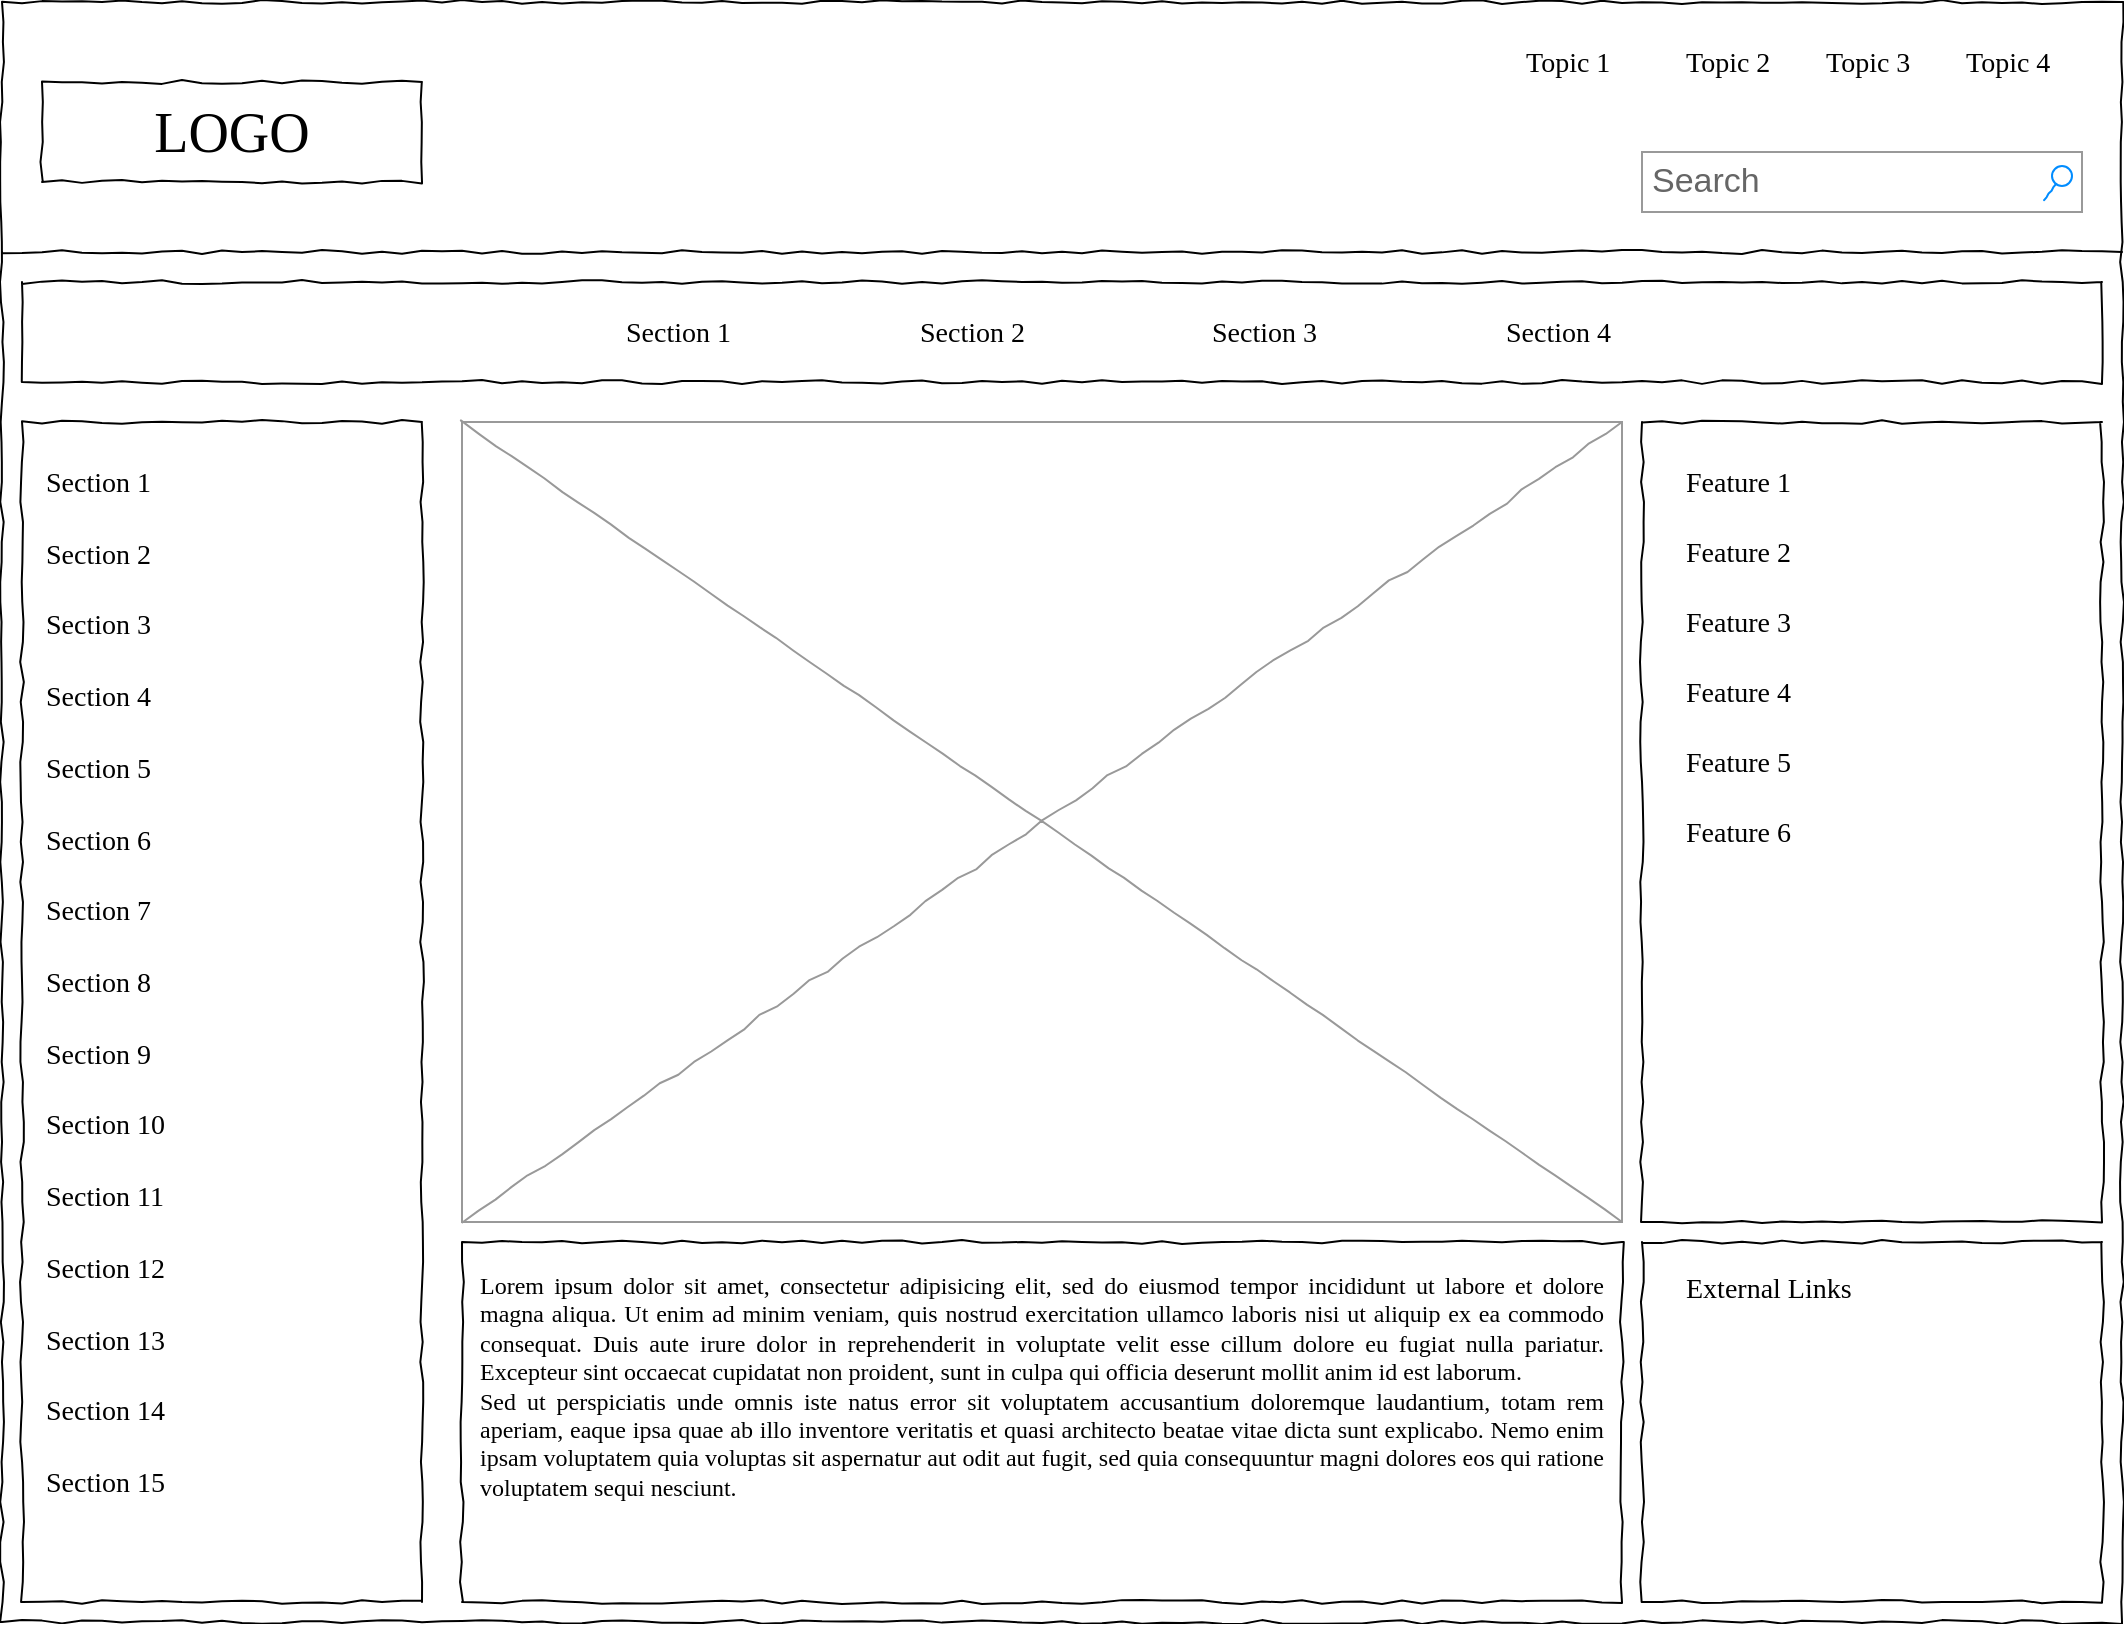 <mxfile version="14.7.2" type="github" pages="2">
  <diagram name="Page-1" id="03018318-947c-dd8e-b7a3-06fadd420f32">
    <mxGraphModel dx="1426" dy="694" grid="1" gridSize="10" guides="1" tooltips="1" connect="1" arrows="1" fold="1" page="1" pageScale="1" pageWidth="1100" pageHeight="850" background="none" math="0" shadow="0">
      <root>
        <mxCell id="0" />
        <mxCell id="1" parent="0" />
        <mxCell id="677b7b8949515195-1" value="" style="whiteSpace=wrap;html=1;rounded=0;shadow=0;labelBackgroundColor=none;strokeColor=#000000;strokeWidth=1;fillColor=none;fontFamily=Verdana;fontSize=12;fontColor=#000000;align=center;comic=1;" parent="1" vertex="1">
          <mxGeometry x="20" y="20" width="1060" height="810" as="geometry" />
        </mxCell>
        <mxCell id="677b7b8949515195-2" value="LOGO" style="whiteSpace=wrap;html=1;rounded=0;shadow=0;labelBackgroundColor=none;strokeWidth=1;fontFamily=Verdana;fontSize=28;align=center;comic=1;" parent="1" vertex="1">
          <mxGeometry x="40" y="60" width="190" height="50" as="geometry" />
        </mxCell>
        <mxCell id="677b7b8949515195-3" value="Search" style="strokeWidth=1;shadow=0;dashed=0;align=center;html=1;shape=mxgraph.mockup.forms.searchBox;strokeColor=#999999;mainText=;strokeColor2=#008cff;fontColor=#666666;fontSize=17;align=left;spacingLeft=3;rounded=0;labelBackgroundColor=none;comic=1;" parent="1" vertex="1">
          <mxGeometry x="840" y="95" width="220" height="30" as="geometry" />
        </mxCell>
        <mxCell id="677b7b8949515195-4" value="Topic 1" style="text;html=1;points=[];align=left;verticalAlign=top;spacingTop=-4;fontSize=14;fontFamily=Verdana" parent="1" vertex="1">
          <mxGeometry x="780" y="40" width="60" height="20" as="geometry" />
        </mxCell>
        <mxCell id="677b7b8949515195-5" value="Topic 2" style="text;html=1;points=[];align=left;verticalAlign=top;spacingTop=-4;fontSize=14;fontFamily=Verdana" parent="1" vertex="1">
          <mxGeometry x="860" y="40" width="60" height="20" as="geometry" />
        </mxCell>
        <mxCell id="677b7b8949515195-6" value="Topic 3" style="text;html=1;points=[];align=left;verticalAlign=top;spacingTop=-4;fontSize=14;fontFamily=Verdana" parent="1" vertex="1">
          <mxGeometry x="930" y="40" width="60" height="20" as="geometry" />
        </mxCell>
        <mxCell id="677b7b8949515195-7" value="Topic 4" style="text;html=1;points=[];align=left;verticalAlign=top;spacingTop=-4;fontSize=14;fontFamily=Verdana" parent="1" vertex="1">
          <mxGeometry x="1000" y="40" width="60" height="20" as="geometry" />
        </mxCell>
        <mxCell id="677b7b8949515195-8" value="" style="whiteSpace=wrap;html=1;rounded=0;shadow=0;labelBackgroundColor=none;strokeWidth=1;fillColor=none;fontFamily=Verdana;fontSize=12;align=center;comic=1;" parent="1" vertex="1">
          <mxGeometry x="30" y="230" width="200" height="590" as="geometry" />
        </mxCell>
        <mxCell id="677b7b8949515195-9" value="" style="line;strokeWidth=1;html=1;rounded=0;shadow=0;labelBackgroundColor=none;fillColor=none;fontFamily=Verdana;fontSize=14;fontColor=#000000;align=center;comic=1;" parent="1" vertex="1">
          <mxGeometry x="20" y="140" width="1060" height="10" as="geometry" />
        </mxCell>
        <mxCell id="677b7b8949515195-10" value="" style="whiteSpace=wrap;html=1;rounded=0;shadow=0;labelBackgroundColor=none;strokeWidth=1;fillColor=none;fontFamily=Verdana;fontSize=12;align=center;comic=1;" parent="1" vertex="1">
          <mxGeometry x="30" y="160" width="1040" height="50" as="geometry" />
        </mxCell>
        <mxCell id="677b7b8949515195-11" value="Section 1" style="text;html=1;points=[];align=left;verticalAlign=top;spacingTop=-4;fontSize=14;fontFamily=Verdana" parent="1" vertex="1">
          <mxGeometry x="330" y="175" width="60" height="20" as="geometry" />
        </mxCell>
        <mxCell id="677b7b8949515195-12" value="Section 2" style="text;html=1;points=[];align=left;verticalAlign=top;spacingTop=-4;fontSize=14;fontFamily=Verdana" parent="1" vertex="1">
          <mxGeometry x="477" y="175" width="60" height="20" as="geometry" />
        </mxCell>
        <mxCell id="677b7b8949515195-13" value="Section 3" style="text;html=1;points=[];align=left;verticalAlign=top;spacingTop=-4;fontSize=14;fontFamily=Verdana" parent="1" vertex="1">
          <mxGeometry x="623" y="175" width="60" height="20" as="geometry" />
        </mxCell>
        <mxCell id="677b7b8949515195-14" value="Section 4" style="text;html=1;points=[];align=left;verticalAlign=top;spacingTop=-4;fontSize=14;fontFamily=Verdana" parent="1" vertex="1">
          <mxGeometry x="770" y="175" width="60" height="20" as="geometry" />
        </mxCell>
        <mxCell id="677b7b8949515195-15" value="&lt;div style=&quot;text-align: justify&quot;&gt;&lt;span&gt;Lorem ipsum dolor sit amet, consectetur adipisicing elit, sed do eiusmod tempor incididunt ut labore et dolore magna aliqua. Ut enim ad minim veniam, quis nostrud exercitation ullamco laboris nisi ut aliquip ex ea commodo consequat. Duis aute irure dolor in reprehenderit in voluptate velit esse cillum dolore eu fugiat nulla pariatur. Excepteur sint occaecat cupidatat non proident, sunt in culpa qui officia deserunt mollit anim id est laborum.&lt;/span&gt;&lt;/div&gt;&lt;div style=&quot;text-align: justify&quot;&gt;&lt;span&gt;Sed ut perspiciatis unde omnis iste natus error sit voluptatem accusantium doloremque laudantium, totam rem aperiam, eaque ipsa quae ab illo inventore veritatis et quasi architecto beatae vitae dicta sunt explicabo. Nemo enim ipsam voluptatem quia voluptas sit aspernatur aut odit aut fugit, sed quia consequuntur magni dolores eos qui ratione voluptatem sequi nesciunt.&amp;nbsp;&lt;/span&gt;&lt;/div&gt;" style="whiteSpace=wrap;html=1;rounded=0;shadow=0;labelBackgroundColor=none;strokeWidth=1;fillColor=none;fontFamily=Verdana;fontSize=12;align=center;verticalAlign=top;spacing=10;comic=1;" parent="1" vertex="1">
          <mxGeometry x="250" y="640" width="580" height="180" as="geometry" />
        </mxCell>
        <mxCell id="677b7b8949515195-16" value="" style="verticalLabelPosition=bottom;shadow=0;dashed=0;align=center;html=1;verticalAlign=top;strokeWidth=1;shape=mxgraph.mockup.graphics.simpleIcon;strokeColor=#999999;rounded=0;labelBackgroundColor=none;fontFamily=Verdana;fontSize=14;fontColor=#000000;comic=1;" parent="1" vertex="1">
          <mxGeometry x="250" y="230" width="580" height="400" as="geometry" />
        </mxCell>
        <mxCell id="677b7b8949515195-25" value="" style="whiteSpace=wrap;html=1;rounded=0;shadow=0;labelBackgroundColor=none;strokeWidth=1;fillColor=none;fontFamily=Verdana;fontSize=12;align=center;comic=1;" parent="1" vertex="1">
          <mxGeometry x="840" y="230" width="230" height="400" as="geometry" />
        </mxCell>
        <mxCell id="677b7b8949515195-26" value="" style="whiteSpace=wrap;html=1;rounded=0;shadow=0;labelBackgroundColor=none;strokeWidth=1;fillColor=none;fontFamily=Verdana;fontSize=12;align=center;comic=1;" parent="1" vertex="1">
          <mxGeometry x="840" y="640" width="230" height="180" as="geometry" />
        </mxCell>
        <mxCell id="677b7b8949515195-27" value="Section 1" style="text;html=1;points=[];align=left;verticalAlign=top;spacingTop=-4;fontSize=14;fontFamily=Verdana" parent="1" vertex="1">
          <mxGeometry x="40" y="250" width="170" height="20" as="geometry" />
        </mxCell>
        <mxCell id="677b7b8949515195-28" value="Section 2" style="text;html=1;points=[];align=left;verticalAlign=top;spacingTop=-4;fontSize=14;fontFamily=Verdana" parent="1" vertex="1">
          <mxGeometry x="40" y="286" width="170" height="20" as="geometry" />
        </mxCell>
        <mxCell id="677b7b8949515195-29" value="Section 3" style="text;html=1;points=[];align=left;verticalAlign=top;spacingTop=-4;fontSize=14;fontFamily=Verdana" parent="1" vertex="1">
          <mxGeometry x="40" y="321" width="170" height="20" as="geometry" />
        </mxCell>
        <mxCell id="677b7b8949515195-30" value="Section 4" style="text;html=1;points=[];align=left;verticalAlign=top;spacingTop=-4;fontSize=14;fontFamily=Verdana" parent="1" vertex="1">
          <mxGeometry x="40" y="357" width="170" height="20" as="geometry" />
        </mxCell>
        <mxCell id="677b7b8949515195-31" value="Section 7" style="text;html=1;points=[];align=left;verticalAlign=top;spacingTop=-4;fontSize=14;fontFamily=Verdana" parent="1" vertex="1">
          <mxGeometry x="40" y="464" width="170" height="20" as="geometry" />
        </mxCell>
        <mxCell id="677b7b8949515195-32" value="Section 8" style="text;html=1;points=[];align=left;verticalAlign=top;spacingTop=-4;fontSize=14;fontFamily=Verdana" parent="1" vertex="1">
          <mxGeometry x="40" y="500" width="170" height="20" as="geometry" />
        </mxCell>
        <mxCell id="677b7b8949515195-33" value="Section 9" style="text;html=1;points=[];align=left;verticalAlign=top;spacingTop=-4;fontSize=14;fontFamily=Verdana" parent="1" vertex="1">
          <mxGeometry x="40" y="536" width="170" height="20" as="geometry" />
        </mxCell>
        <mxCell id="677b7b8949515195-34" value="Section 10" style="text;html=1;points=[];align=left;verticalAlign=top;spacingTop=-4;fontSize=14;fontFamily=Verdana" parent="1" vertex="1">
          <mxGeometry x="40" y="571" width="170" height="20" as="geometry" />
        </mxCell>
        <mxCell id="677b7b8949515195-35" value="Section 11" style="text;html=1;points=[];align=left;verticalAlign=top;spacingTop=-4;fontSize=14;fontFamily=Verdana" parent="1" vertex="1">
          <mxGeometry x="40" y="607" width="170" height="20" as="geometry" />
        </mxCell>
        <mxCell id="677b7b8949515195-36" value="Section 12" style="text;html=1;points=[];align=left;verticalAlign=top;spacingTop=-4;fontSize=14;fontFamily=Verdana" parent="1" vertex="1">
          <mxGeometry x="40" y="643" width="170" height="20" as="geometry" />
        </mxCell>
        <mxCell id="677b7b8949515195-37" value="Section 13" style="text;html=1;points=[];align=left;verticalAlign=top;spacingTop=-4;fontSize=14;fontFamily=Verdana" parent="1" vertex="1">
          <mxGeometry x="40" y="679" width="170" height="20" as="geometry" />
        </mxCell>
        <mxCell id="677b7b8949515195-38" value="Section 14" style="text;html=1;points=[];align=left;verticalAlign=top;spacingTop=-4;fontSize=14;fontFamily=Verdana" parent="1" vertex="1">
          <mxGeometry x="40" y="714" width="170" height="20" as="geometry" />
        </mxCell>
        <mxCell id="677b7b8949515195-39" value="Section 5" style="text;html=1;points=[];align=left;verticalAlign=top;spacingTop=-4;fontSize=14;fontFamily=Verdana" parent="1" vertex="1">
          <mxGeometry x="40" y="393" width="170" height="20" as="geometry" />
        </mxCell>
        <mxCell id="677b7b8949515195-40" value="Section 6" style="text;html=1;points=[];align=left;verticalAlign=top;spacingTop=-4;fontSize=14;fontFamily=Verdana" parent="1" vertex="1">
          <mxGeometry x="40" y="429" width="170" height="20" as="geometry" />
        </mxCell>
        <mxCell id="677b7b8949515195-41" value="Section 15" style="text;html=1;points=[];align=left;verticalAlign=top;spacingTop=-4;fontSize=14;fontFamily=Verdana" parent="1" vertex="1">
          <mxGeometry x="40" y="750" width="170" height="20" as="geometry" />
        </mxCell>
        <mxCell id="677b7b8949515195-42" value="External Links" style="text;html=1;points=[];align=left;verticalAlign=top;spacingTop=-4;fontSize=14;fontFamily=Verdana" parent="1" vertex="1">
          <mxGeometry x="860" y="653" width="170" height="20" as="geometry" />
        </mxCell>
        <mxCell id="677b7b8949515195-44" value="Feature 1" style="text;html=1;points=[];align=left;verticalAlign=top;spacingTop=-4;fontSize=14;fontFamily=Verdana" parent="1" vertex="1">
          <mxGeometry x="860" y="250" width="170" height="20" as="geometry" />
        </mxCell>
        <mxCell id="677b7b8949515195-45" value="Feature 2" style="text;html=1;points=[];align=left;verticalAlign=top;spacingTop=-4;fontSize=14;fontFamily=Verdana" parent="1" vertex="1">
          <mxGeometry x="860" y="285" width="170" height="20" as="geometry" />
        </mxCell>
        <mxCell id="677b7b8949515195-46" value="Feature 3" style="text;html=1;points=[];align=left;verticalAlign=top;spacingTop=-4;fontSize=14;fontFamily=Verdana" parent="1" vertex="1">
          <mxGeometry x="860" y="320" width="170" height="20" as="geometry" />
        </mxCell>
        <mxCell id="677b7b8949515195-47" value="Feature 4" style="text;html=1;points=[];align=left;verticalAlign=top;spacingTop=-4;fontSize=14;fontFamily=Verdana" parent="1" vertex="1">
          <mxGeometry x="860" y="355" width="170" height="20" as="geometry" />
        </mxCell>
        <mxCell id="677b7b8949515195-48" value="Feature 5" style="text;html=1;points=[];align=left;verticalAlign=top;spacingTop=-4;fontSize=14;fontFamily=Verdana" parent="1" vertex="1">
          <mxGeometry x="860" y="390" width="170" height="20" as="geometry" />
        </mxCell>
        <mxCell id="677b7b8949515195-49" value="Feature 6" style="text;html=1;points=[];align=left;verticalAlign=top;spacingTop=-4;fontSize=14;fontFamily=Verdana" parent="1" vertex="1">
          <mxGeometry x="860" y="425" width="170" height="20" as="geometry" />
        </mxCell>
      </root>
    </mxGraphModel>
  </diagram>
  <diagram id="eirNKkz0It7rpVvgPNyu" name="Page-2">
    <mxGraphModel dx="3679" dy="2557" grid="1" gridSize="10" guides="1" tooltips="1" connect="1" arrows="1" fold="1" page="1" pageScale="1" pageWidth="827" pageHeight="1169" math="0" shadow="0">
      <root>
        <mxCell id="OgX_j4Ksv-_iXJRbJ3sl-0" />
        <mxCell id="OgX_j4Ksv-_iXJRbJ3sl-1" parent="OgX_j4Ksv-_iXJRbJ3sl-0" />
        <mxCell id="5aGE9Jm9snDKNL3rAzUf-94" value="" style="shape=mxgraph.mockup.containers.marginRect;rectMarginTop=10;strokeColor=#666666;strokeWidth=1;dashed=0;rounded=1;arcSize=5;recursiveResize=0;shadow=0;comic=1;fontFamily=Verdana;fontSize=25;fillColor=none;html=1;" vertex="1" parent="OgX_j4Ksv-_iXJRbJ3sl-1">
          <mxGeometry x="1300" y="-360" width="1710" height="1240" as="geometry" />
        </mxCell>
        <mxCell id="5aGE9Jm9snDKNL3rAzUf-178" value="" style="rounded=0;whiteSpace=wrap;html=1;shadow=0;dashed=1;comic=1;fontFamily=Verdana;fontSize=18;strokeWidth=1;fillColor=#f8cecc;align=center;verticalAlign=top;strokeColor=#b85450;" vertex="1" parent="OgX_j4Ksv-_iXJRbJ3sl-1">
          <mxGeometry x="2510" y="375" width="294" height="145" as="geometry" />
        </mxCell>
        <mxCell id="5aGE9Jm9snDKNL3rAzUf-1" value="" style="shape=mxgraph.mockup.containers.marginRect;rectMarginTop=10;strokeColor=#666666;strokeWidth=1;dashed=0;rounded=1;arcSize=5;recursiveResize=0;shadow=0;comic=1;fontFamily=Verdana;fontSize=25;fillColor=none;html=1;" vertex="1" parent="OgX_j4Ksv-_iXJRbJ3sl-1">
          <mxGeometry x="-740" y="-350" width="1710" height="1240" as="geometry" />
        </mxCell>
        <mxCell id="OgX_j4Ksv-_iXJRbJ3sl-5" value="Line 1" style="strokeWidth=1;shadow=0;dashed=0;align=center;html=1;shape=mxgraph.mockup.text.textBox;fontColor=#666666;align=left;fontSize=17;spacingLeft=4;spacingTop=-3;strokeColor=#666666;mainText=;rounded=0;comic=1;fontFamily=Verdana;fillColor=none;" vertex="1" parent="OgX_j4Ksv-_iXJRbJ3sl-1">
          <mxGeometry x="-135" y="100" width="150" height="30" as="geometry" />
        </mxCell>
        <mxCell id="OgX_j4Ksv-_iXJRbJ3sl-6" value="&lt;table cellpadding=&quot;4&quot; cellspacing=&quot;0&quot; border=&quot;1&quot; style=&quot;font-size:1em;width:100%;height:100%;&quot;&gt;&lt;tr&gt;&lt;th&gt;Header 1&lt;/th&gt;&lt;th&gt;Header 2&lt;/th&gt;&lt;/tr&gt;&lt;tr&gt;&lt;td&gt;row 1, cell 1&lt;/td&gt;&lt;td&gt;row 1, cell 2&lt;/td&gt;&lt;/tr&gt;&lt;tr&gt;&lt;td&gt;row 2, cell 1&lt;/td&gt;&lt;td&gt;row 2, cell 2&lt;/td&gt;&lt;/tr&gt;&lt;/table&gt; " style="verticalAlign=top;align=left;overflow=fill;fontSize=12;fontFamily=Helvetica;html=1;rounded=0;shadow=0;comic=1;strokeWidth=1;fillColor=none;" vertex="1" parent="OgX_j4Ksv-_iXJRbJ3sl-1">
          <mxGeometry x="-503" y="170" width="180" height="80" as="geometry" />
        </mxCell>
        <mxCell id="OgX_j4Ksv-_iXJRbJ3sl-19" value="" style="strokeWidth=1;shadow=0;align=left;html=1;shape=mxgraph.mockup.forms.rrect;rSize=5;strokeColor=#000000;fillColor=none;rounded=0;comic=1;fontFamily=Helvetica;verticalAlign=top;" vertex="1" parent="OgX_j4Ksv-_iXJRbJ3sl-1">
          <mxGeometry x="-493" y="370" width="160" height="175" as="geometry" />
        </mxCell>
        <mxCell id="OgX_j4Ksv-_iXJRbJ3sl-20" value="October 2014" style="strokeWidth=1;shadow=0;dashed=0;align=center;html=1;shape=mxgraph.mockup.forms.anchor;fontColor=#999999;" vertex="1" parent="OgX_j4Ksv-_iXJRbJ3sl-19">
          <mxGeometry x="30" y="8" width="100" height="20" as="geometry" />
        </mxCell>
        <mxCell id="OgX_j4Ksv-_iXJRbJ3sl-21" value="&lt;" style="strokeWidth=1;shadow=0;dashed=0;align=center;html=1;shape=mxgraph.mockup.forms.rrect;rSize=4;strokeColor=#999999;fontColor=#008cff;fontSize=19;fontStyle=1;" vertex="1" parent="OgX_j4Ksv-_iXJRbJ3sl-19">
          <mxGeometry x="8" y="8" width="25" height="20" as="geometry" />
        </mxCell>
        <mxCell id="OgX_j4Ksv-_iXJRbJ3sl-22" value="&gt;" style="strokeWidth=1;shadow=0;dashed=0;align=center;html=1;shape=mxgraph.mockup.forms.rrect;rSize=4;strokeColor=#999999;fontColor=#008cff;fontSize=19;fontStyle=1;" vertex="1" parent="OgX_j4Ksv-_iXJRbJ3sl-19">
          <mxGeometry x="127" y="8" width="25" height="20" as="geometry" />
        </mxCell>
        <mxCell id="OgX_j4Ksv-_iXJRbJ3sl-23" value="Mo" style="strokeWidth=1;shadow=0;dashed=0;align=center;html=1;shape=mxgraph.mockup.forms.anchor;fontColor=#999999;" vertex="1" parent="OgX_j4Ksv-_iXJRbJ3sl-19">
          <mxGeometry x="10" y="28" width="20" height="20" as="geometry" />
        </mxCell>
        <mxCell id="OgX_j4Ksv-_iXJRbJ3sl-24" value="Tu" style="strokeWidth=1;shadow=0;dashed=0;align=center;html=1;shape=mxgraph.mockup.forms.anchor;fontColor=#999999;" vertex="1" parent="OgX_j4Ksv-_iXJRbJ3sl-19">
          <mxGeometry x="30" y="28" width="20" height="20" as="geometry" />
        </mxCell>
        <mxCell id="OgX_j4Ksv-_iXJRbJ3sl-25" value="We" style="strokeWidth=1;shadow=0;dashed=0;align=center;html=1;shape=mxgraph.mockup.forms.anchor;fontColor=#999999;" vertex="1" parent="OgX_j4Ksv-_iXJRbJ3sl-19">
          <mxGeometry x="50" y="28" width="20" height="20" as="geometry" />
        </mxCell>
        <mxCell id="OgX_j4Ksv-_iXJRbJ3sl-26" value="Th" style="strokeWidth=1;shadow=0;dashed=0;align=center;html=1;shape=mxgraph.mockup.forms.anchor;fontColor=#999999;" vertex="1" parent="OgX_j4Ksv-_iXJRbJ3sl-19">
          <mxGeometry x="70" y="28" width="20" height="20" as="geometry" />
        </mxCell>
        <mxCell id="OgX_j4Ksv-_iXJRbJ3sl-27" value="Fr" style="strokeWidth=1;shadow=0;dashed=0;align=center;html=1;shape=mxgraph.mockup.forms.anchor;fontColor=#999999;" vertex="1" parent="OgX_j4Ksv-_iXJRbJ3sl-19">
          <mxGeometry x="90" y="28" width="20" height="20" as="geometry" />
        </mxCell>
        <mxCell id="OgX_j4Ksv-_iXJRbJ3sl-28" value="Sa" style="strokeWidth=1;shadow=0;dashed=0;align=center;html=1;shape=mxgraph.mockup.forms.anchor;fontColor=#999999;" vertex="1" parent="OgX_j4Ksv-_iXJRbJ3sl-19">
          <mxGeometry x="110" y="28" width="20" height="20" as="geometry" />
        </mxCell>
        <mxCell id="OgX_j4Ksv-_iXJRbJ3sl-29" value="Su" style="strokeWidth=1;shadow=0;dashed=0;align=center;html=1;shape=mxgraph.mockup.forms.anchor;fontColor=#999999;" vertex="1" parent="OgX_j4Ksv-_iXJRbJ3sl-19">
          <mxGeometry x="130" y="28" width="20" height="20" as="geometry" />
        </mxCell>
        <mxCell id="OgX_j4Ksv-_iXJRbJ3sl-30" value="1" style="strokeWidth=1;shadow=0;dashed=0;align=center;html=1;shape=mxgraph.mockup.forms.rrect;rSize=0;strokeColor=#999999;fontColor=#999999;" vertex="1" parent="OgX_j4Ksv-_iXJRbJ3sl-19">
          <mxGeometry x="10" y="48" width="20" height="20" as="geometry" />
        </mxCell>
        <mxCell id="OgX_j4Ksv-_iXJRbJ3sl-31" value="2" style="strokeWidth=1;shadow=0;dashed=0;align=center;html=1;shape=mxgraph.mockup.forms.rrect;rSize=0;strokeColor=#999999;fontColor=#999999;" vertex="1" parent="OgX_j4Ksv-_iXJRbJ3sl-19">
          <mxGeometry x="30" y="48" width="20" height="20" as="geometry" />
        </mxCell>
        <mxCell id="OgX_j4Ksv-_iXJRbJ3sl-32" value="3" style="strokeWidth=1;shadow=0;dashed=0;align=center;html=1;shape=mxgraph.mockup.forms.rrect;rSize=0;strokeColor=#999999;fontColor=#999999;" vertex="1" parent="OgX_j4Ksv-_iXJRbJ3sl-19">
          <mxGeometry x="50" y="48" width="20" height="20" as="geometry" />
        </mxCell>
        <mxCell id="OgX_j4Ksv-_iXJRbJ3sl-33" value="4" style="strokeWidth=1;shadow=0;dashed=0;align=center;html=1;shape=mxgraph.mockup.forms.rrect;rSize=0;strokeColor=#999999;fontColor=#999999;" vertex="1" parent="OgX_j4Ksv-_iXJRbJ3sl-19">
          <mxGeometry x="70" y="48" width="20" height="20" as="geometry" />
        </mxCell>
        <mxCell id="OgX_j4Ksv-_iXJRbJ3sl-34" value="5" style="strokeWidth=1;shadow=0;dashed=0;align=center;html=1;shape=mxgraph.mockup.forms.rrect;rSize=0;strokeColor=#999999;fontColor=#999999;" vertex="1" parent="OgX_j4Ksv-_iXJRbJ3sl-19">
          <mxGeometry x="90" y="48" width="20" height="20" as="geometry" />
        </mxCell>
        <mxCell id="OgX_j4Ksv-_iXJRbJ3sl-35" value="6" style="strokeWidth=1;shadow=0;dashed=0;align=center;html=1;shape=mxgraph.mockup.forms.rrect;rSize=0;strokeColor=#999999;fontColor=#999999;" vertex="1" parent="OgX_j4Ksv-_iXJRbJ3sl-19">
          <mxGeometry x="110" y="48" width="20" height="20" as="geometry" />
        </mxCell>
        <mxCell id="OgX_j4Ksv-_iXJRbJ3sl-36" value="7" style="strokeWidth=1;shadow=0;dashed=0;align=center;html=1;shape=mxgraph.mockup.forms.rrect;rSize=0;strokeColor=#999999;fontColor=#999999;" vertex="1" parent="OgX_j4Ksv-_iXJRbJ3sl-19">
          <mxGeometry x="130" y="48" width="20" height="20" as="geometry" />
        </mxCell>
        <mxCell id="OgX_j4Ksv-_iXJRbJ3sl-37" value="8" style="strokeWidth=1;shadow=0;dashed=0;align=center;html=1;shape=mxgraph.mockup.forms.rrect;rSize=0;strokeColor=#999999;fontColor=#999999;" vertex="1" parent="OgX_j4Ksv-_iXJRbJ3sl-19">
          <mxGeometry x="10" y="68" width="20" height="20" as="geometry" />
        </mxCell>
        <mxCell id="OgX_j4Ksv-_iXJRbJ3sl-38" value="9" style="strokeWidth=1;shadow=0;dashed=0;align=center;html=1;shape=mxgraph.mockup.forms.rrect;rSize=0;strokeColor=#999999;fontColor=#999999;" vertex="1" parent="OgX_j4Ksv-_iXJRbJ3sl-19">
          <mxGeometry x="30" y="68" width="20" height="20" as="geometry" />
        </mxCell>
        <mxCell id="OgX_j4Ksv-_iXJRbJ3sl-39" value="10" style="strokeWidth=1;shadow=0;dashed=0;align=center;html=1;shape=mxgraph.mockup.forms.rrect;rSize=0;strokeColor=#999999;fontColor=#999999;" vertex="1" parent="OgX_j4Ksv-_iXJRbJ3sl-19">
          <mxGeometry x="50" y="68" width="20" height="20" as="geometry" />
        </mxCell>
        <mxCell id="OgX_j4Ksv-_iXJRbJ3sl-40" value="11" style="strokeWidth=1;shadow=0;dashed=0;align=center;html=1;shape=mxgraph.mockup.forms.rrect;rSize=0;strokeColor=#999999;fontColor=#999999;" vertex="1" parent="OgX_j4Ksv-_iXJRbJ3sl-19">
          <mxGeometry x="70" y="68" width="20" height="20" as="geometry" />
        </mxCell>
        <mxCell id="OgX_j4Ksv-_iXJRbJ3sl-41" value="12" style="strokeWidth=1;shadow=0;dashed=0;align=center;html=1;shape=mxgraph.mockup.forms.rrect;rSize=0;strokeColor=#999999;fontColor=#999999;" vertex="1" parent="OgX_j4Ksv-_iXJRbJ3sl-19">
          <mxGeometry x="90" y="68" width="20" height="20" as="geometry" />
        </mxCell>
        <mxCell id="OgX_j4Ksv-_iXJRbJ3sl-42" value="13" style="strokeWidth=1;shadow=0;dashed=0;align=center;html=1;shape=mxgraph.mockup.forms.rrect;rSize=0;strokeColor=#999999;fontColor=#999999;" vertex="1" parent="OgX_j4Ksv-_iXJRbJ3sl-19">
          <mxGeometry x="110" y="68" width="20" height="20" as="geometry" />
        </mxCell>
        <mxCell id="OgX_j4Ksv-_iXJRbJ3sl-43" value="14" style="strokeWidth=1;shadow=0;dashed=0;align=center;html=1;shape=mxgraph.mockup.forms.rrect;rSize=0;strokeColor=#999999;fontColor=#999999;" vertex="1" parent="OgX_j4Ksv-_iXJRbJ3sl-19">
          <mxGeometry x="130" y="68" width="20" height="20" as="geometry" />
        </mxCell>
        <mxCell id="OgX_j4Ksv-_iXJRbJ3sl-44" value="15" style="strokeWidth=1;shadow=0;dashed=0;align=center;html=1;shape=mxgraph.mockup.forms.rrect;rSize=0;strokeColor=#999999;fontColor=#999999;" vertex="1" parent="OgX_j4Ksv-_iXJRbJ3sl-19">
          <mxGeometry x="10" y="88" width="20" height="20" as="geometry" />
        </mxCell>
        <mxCell id="OgX_j4Ksv-_iXJRbJ3sl-45" value="16" style="strokeWidth=1;shadow=0;dashed=0;align=center;html=1;shape=mxgraph.mockup.forms.rrect;rSize=0;strokeColor=#999999;fontColor=#999999;" vertex="1" parent="OgX_j4Ksv-_iXJRbJ3sl-19">
          <mxGeometry x="30" y="88" width="20" height="20" as="geometry" />
        </mxCell>
        <mxCell id="OgX_j4Ksv-_iXJRbJ3sl-46" value="17" style="strokeWidth=1;shadow=0;dashed=0;align=center;html=1;shape=mxgraph.mockup.forms.rrect;rSize=0;strokeColor=#999999;fontColor=#999999;" vertex="1" parent="OgX_j4Ksv-_iXJRbJ3sl-19">
          <mxGeometry x="50" y="88" width="20" height="20" as="geometry" />
        </mxCell>
        <mxCell id="OgX_j4Ksv-_iXJRbJ3sl-47" value="18" style="strokeWidth=1;shadow=0;dashed=0;align=center;html=1;shape=mxgraph.mockup.forms.rrect;rSize=0;strokeColor=#999999;fontColor=#999999;" vertex="1" parent="OgX_j4Ksv-_iXJRbJ3sl-19">
          <mxGeometry x="70" y="88" width="20" height="20" as="geometry" />
        </mxCell>
        <mxCell id="OgX_j4Ksv-_iXJRbJ3sl-48" value="19" style="strokeWidth=1;shadow=0;dashed=0;align=center;html=1;shape=mxgraph.mockup.forms.rrect;rSize=0;strokeColor=#999999;fontColor=#999999;" vertex="1" parent="OgX_j4Ksv-_iXJRbJ3sl-19">
          <mxGeometry x="90" y="88" width="20" height="20" as="geometry" />
        </mxCell>
        <mxCell id="OgX_j4Ksv-_iXJRbJ3sl-49" value="20" style="strokeWidth=1;shadow=0;dashed=0;align=center;html=1;shape=mxgraph.mockup.forms.rrect;rSize=0;strokeColor=#999999;fontColor=#999999;" vertex="1" parent="OgX_j4Ksv-_iXJRbJ3sl-19">
          <mxGeometry x="110" y="88" width="20" height="20" as="geometry" />
        </mxCell>
        <mxCell id="OgX_j4Ksv-_iXJRbJ3sl-50" value="21" style="strokeWidth=1;shadow=0;dashed=0;align=center;html=1;shape=mxgraph.mockup.forms.rrect;rSize=0;strokeColor=#999999;fontColor=#999999;" vertex="1" parent="OgX_j4Ksv-_iXJRbJ3sl-19">
          <mxGeometry x="130" y="88" width="20" height="20" as="geometry" />
        </mxCell>
        <mxCell id="OgX_j4Ksv-_iXJRbJ3sl-51" value="22" style="strokeWidth=1;shadow=0;dashed=0;align=center;html=1;shape=mxgraph.mockup.forms.rrect;rSize=0;strokeColor=#999999;fontColor=#999999;" vertex="1" parent="OgX_j4Ksv-_iXJRbJ3sl-19">
          <mxGeometry x="10" y="108" width="20" height="20" as="geometry" />
        </mxCell>
        <mxCell id="OgX_j4Ksv-_iXJRbJ3sl-52" value="23" style="strokeWidth=1;shadow=0;dashed=0;align=center;html=1;shape=mxgraph.mockup.forms.rrect;rSize=0;strokeColor=#999999;fontColor=#999999;" vertex="1" parent="OgX_j4Ksv-_iXJRbJ3sl-19">
          <mxGeometry x="30" y="108" width="20" height="20" as="geometry" />
        </mxCell>
        <mxCell id="OgX_j4Ksv-_iXJRbJ3sl-53" value="25" style="strokeWidth=1;shadow=0;dashed=0;align=center;html=1;shape=mxgraph.mockup.forms.rrect;rSize=0;strokeColor=#999999;fontColor=#999999;" vertex="1" parent="OgX_j4Ksv-_iXJRbJ3sl-19">
          <mxGeometry x="70" y="108" width="20" height="20" as="geometry" />
        </mxCell>
        <mxCell id="OgX_j4Ksv-_iXJRbJ3sl-54" value="26" style="strokeWidth=1;shadow=0;dashed=0;align=center;html=1;shape=mxgraph.mockup.forms.rrect;rSize=0;strokeColor=#999999;fontColor=#999999;" vertex="1" parent="OgX_j4Ksv-_iXJRbJ3sl-19">
          <mxGeometry x="90" y="108" width="20" height="20" as="geometry" />
        </mxCell>
        <mxCell id="OgX_j4Ksv-_iXJRbJ3sl-55" value="27" style="strokeWidth=1;shadow=0;dashed=0;align=center;html=1;shape=mxgraph.mockup.forms.rrect;rSize=0;strokeColor=#999999;fontColor=#999999;" vertex="1" parent="OgX_j4Ksv-_iXJRbJ3sl-19">
          <mxGeometry x="110" y="108" width="20" height="20" as="geometry" />
        </mxCell>
        <mxCell id="OgX_j4Ksv-_iXJRbJ3sl-56" value="28" style="strokeWidth=1;shadow=0;dashed=0;align=center;html=1;shape=mxgraph.mockup.forms.rrect;rSize=0;strokeColor=#999999;fontColor=#999999;" vertex="1" parent="OgX_j4Ksv-_iXJRbJ3sl-19">
          <mxGeometry x="130" y="108" width="20" height="20" as="geometry" />
        </mxCell>
        <mxCell id="OgX_j4Ksv-_iXJRbJ3sl-57" value="29" style="strokeWidth=1;shadow=0;dashed=0;align=center;html=1;shape=mxgraph.mockup.forms.rrect;rSize=0;strokeColor=#999999;fontColor=#999999;" vertex="1" parent="OgX_j4Ksv-_iXJRbJ3sl-19">
          <mxGeometry x="10" y="128" width="20" height="20" as="geometry" />
        </mxCell>
        <mxCell id="OgX_j4Ksv-_iXJRbJ3sl-58" value="30" style="strokeWidth=1;shadow=0;dashed=0;align=center;html=1;shape=mxgraph.mockup.forms.rrect;rSize=0;strokeColor=#999999;fontColor=#999999;" vertex="1" parent="OgX_j4Ksv-_iXJRbJ3sl-19">
          <mxGeometry x="30" y="128" width="20" height="20" as="geometry" />
        </mxCell>
        <mxCell id="OgX_j4Ksv-_iXJRbJ3sl-59" value="31" style="strokeWidth=1;shadow=0;dashed=0;align=center;html=1;shape=mxgraph.mockup.forms.rrect;rSize=0;strokeColor=#999999;fontColor=#999999;" vertex="1" parent="OgX_j4Ksv-_iXJRbJ3sl-19">
          <mxGeometry x="50" y="128" width="20" height="20" as="geometry" />
        </mxCell>
        <mxCell id="OgX_j4Ksv-_iXJRbJ3sl-60" value="1" style="strokeWidth=1;shadow=0;dashed=0;align=center;html=1;shape=mxgraph.mockup.forms.rrect;rSize=0;strokeColor=#999999;fontColor=#999999;fillColor=#ddeeff;" vertex="1" parent="OgX_j4Ksv-_iXJRbJ3sl-19">
          <mxGeometry x="70" y="128" width="20" height="20" as="geometry" />
        </mxCell>
        <mxCell id="OgX_j4Ksv-_iXJRbJ3sl-61" value="2" style="strokeWidth=1;shadow=0;dashed=0;align=center;html=1;shape=mxgraph.mockup.forms.rrect;rSize=0;strokeColor=#999999;fontColor=#999999;fillColor=#ddeeff;" vertex="1" parent="OgX_j4Ksv-_iXJRbJ3sl-19">
          <mxGeometry x="90" y="128" width="20" height="20" as="geometry" />
        </mxCell>
        <mxCell id="OgX_j4Ksv-_iXJRbJ3sl-62" value="3" style="strokeWidth=1;shadow=0;dashed=0;align=center;html=1;shape=mxgraph.mockup.forms.rrect;rSize=0;strokeColor=#999999;fontColor=#999999;fillColor=#ddeeff;" vertex="1" parent="OgX_j4Ksv-_iXJRbJ3sl-19">
          <mxGeometry x="110" y="128" width="20" height="20" as="geometry" />
        </mxCell>
        <mxCell id="OgX_j4Ksv-_iXJRbJ3sl-63" value="4" style="strokeWidth=1;shadow=0;dashed=0;align=center;html=1;shape=mxgraph.mockup.forms.rrect;rSize=0;strokeColor=#999999;fontColor=#999999;fillColor=#ddeeff;" vertex="1" parent="OgX_j4Ksv-_iXJRbJ3sl-19">
          <mxGeometry x="130" y="128" width="20" height="20" as="geometry" />
        </mxCell>
        <mxCell id="OgX_j4Ksv-_iXJRbJ3sl-64" value="5" style="strokeWidth=1;shadow=0;dashed=0;align=center;html=1;shape=mxgraph.mockup.forms.rrect;rSize=0;strokeColor=#999999;fontColor=#999999;fillColor=#ddeeff;" vertex="1" parent="OgX_j4Ksv-_iXJRbJ3sl-19">
          <mxGeometry x="10" y="148" width="20" height="20" as="geometry" />
        </mxCell>
        <mxCell id="OgX_j4Ksv-_iXJRbJ3sl-65" value="6" style="strokeWidth=1;shadow=0;dashed=0;align=center;html=1;shape=mxgraph.mockup.forms.rrect;rSize=0;strokeColor=#999999;fontColor=#999999;fillColor=#ddeeff;" vertex="1" parent="OgX_j4Ksv-_iXJRbJ3sl-19">
          <mxGeometry x="30" y="148" width="20" height="20" as="geometry" />
        </mxCell>
        <mxCell id="OgX_j4Ksv-_iXJRbJ3sl-66" value="7" style="strokeWidth=1;shadow=0;dashed=0;align=center;html=1;shape=mxgraph.mockup.forms.rrect;rSize=0;strokeColor=#999999;fontColor=#999999;fillColor=#ddeeff;" vertex="1" parent="OgX_j4Ksv-_iXJRbJ3sl-19">
          <mxGeometry x="50" y="148" width="20" height="20" as="geometry" />
        </mxCell>
        <mxCell id="OgX_j4Ksv-_iXJRbJ3sl-67" value="8" style="strokeWidth=1;shadow=0;dashed=0;align=center;html=1;shape=mxgraph.mockup.forms.rrect;rSize=0;strokeColor=#999999;fontColor=#999999;fillColor=#ddeeff;" vertex="1" parent="OgX_j4Ksv-_iXJRbJ3sl-19">
          <mxGeometry x="70" y="148" width="20" height="20" as="geometry" />
        </mxCell>
        <mxCell id="OgX_j4Ksv-_iXJRbJ3sl-68" value="9" style="strokeWidth=1;shadow=0;dashed=0;align=center;html=1;shape=mxgraph.mockup.forms.rrect;rSize=0;strokeColor=#999999;fontColor=#999999;fillColor=#ddeeff;" vertex="1" parent="OgX_j4Ksv-_iXJRbJ3sl-19">
          <mxGeometry x="90" y="148" width="20" height="20" as="geometry" />
        </mxCell>
        <mxCell id="OgX_j4Ksv-_iXJRbJ3sl-69" value="10" style="strokeWidth=1;shadow=0;dashed=0;align=center;html=1;shape=mxgraph.mockup.forms.rrect;rSize=0;strokeColor=#999999;fontColor=#999999;fillColor=#ddeeff;" vertex="1" parent="OgX_j4Ksv-_iXJRbJ3sl-19">
          <mxGeometry x="110" y="148" width="20" height="20" as="geometry" />
        </mxCell>
        <mxCell id="OgX_j4Ksv-_iXJRbJ3sl-70" value="11" style="strokeWidth=1;shadow=0;dashed=0;align=center;html=1;shape=mxgraph.mockup.forms.rrect;rSize=0;strokeColor=#999999;fontColor=#999999;fillColor=#ddeeff;" vertex="1" parent="OgX_j4Ksv-_iXJRbJ3sl-19">
          <mxGeometry x="130" y="148" width="20" height="20" as="geometry" />
        </mxCell>
        <mxCell id="OgX_j4Ksv-_iXJRbJ3sl-71" value="24" style="strokeWidth=1;shadow=0;dashed=0;align=center;html=1;shape=mxgraph.mockup.forms.rrect;rSize=0;strokeColor=#ff0000;fontColor=#ffffff;strokeWidth=2;fillColor=#008cff;" vertex="1" parent="OgX_j4Ksv-_iXJRbJ3sl-19">
          <mxGeometry x="50" y="108" width="20" height="20" as="geometry" />
        </mxCell>
        <mxCell id="OgX_j4Ksv-_iXJRbJ3sl-76" value="&lt;font style=&quot;font-size: 18px&quot;&gt;Shared Library&lt;/font&gt;" style="swimlane;rounded=0;shadow=0;comic=1;fontFamily=Verdana;strokeWidth=1;fillColor=none;html=1;" vertex="1" parent="OgX_j4Ksv-_iXJRbJ3sl-1">
          <mxGeometry x="-270" y="30" width="390" height="630" as="geometry" />
        </mxCell>
        <mxCell id="OgX_j4Ksv-_iXJRbJ3sl-8" value="" style="verticalLabelPosition=bottom;shadow=0;dashed=0;align=center;html=1;verticalAlign=top;strokeWidth=1;shape=mxgraph.mockup.misc.progressBar;fillColor=#cccccc;strokeColor=none;fillColor2=#99ddff;barPos=80;rounded=0;comic=1;fontFamily=Verdana;" vertex="1" parent="OgX_j4Ksv-_iXJRbJ3sl-76">
          <mxGeometry x="95" y="325" width="200" height="20" as="geometry" />
        </mxCell>
        <mxCell id="OgX_j4Ksv-_iXJRbJ3sl-10" value="&lt;table cellpadding=&quot;0&quot; cellspacing=&quot;0&quot; style=&quot;width:100%;height:100%;&quot;&gt;&lt;tr&gt;&lt;td style=&quot;width:85%&quot;&gt;100&lt;/td&gt;&lt;td style=&quot;width:15%&quot;&gt;&lt;/td&gt;&lt;/tr&gt;&lt;/table&gt;" style="strokeWidth=1;shadow=0;dashed=0;align=center;html=1;shape=mxgraph.mockup.forms.spinner;strokeColor=#999999;spinLayout=right;spinStyle=normal;adjStyle=triangle;fillColor=#aaddff;fontSize=17;fontColor=#666666;mainText=;html=1;overflow=fill;rounded=0;comic=1;fontFamily=Verdana;" vertex="1" parent="OgX_j4Ksv-_iXJRbJ3sl-76">
          <mxGeometry x="120" y="425" width="150" height="60" as="geometry" />
        </mxCell>
        <mxCell id="OgX_j4Ksv-_iXJRbJ3sl-14" value="Search" style="strokeWidth=1;shadow=0;dashed=0;align=center;html=1;shape=mxgraph.mockup.forms.searchBox;strokeColor=#999999;mainText=;strokeColor2=#008cff;fontColor=#666666;fontSize=17;align=left;spacingLeft=3;rounded=0;comic=1;fontFamily=Verdana;fillColor=none;" vertex="1" parent="OgX_j4Ksv-_iXJRbJ3sl-76">
          <mxGeometry x="120" y="375" width="150" height="30" as="geometry" />
        </mxCell>
        <mxCell id="OgX_j4Ksv-_iXJRbJ3sl-15" value="Option 1" style="strokeWidth=1;shadow=0;dashed=0;align=center;html=1;shape=mxgraph.mockup.forms.comboBox;strokeColor=#999999;fillColor=#ddeeff;align=left;fillColor2=#aaddff;mainText=;fontColor=#666666;fontSize=17;spacingLeft=3;rounded=0;comic=1;fontFamily=Verdana;" vertex="1" parent="OgX_j4Ksv-_iXJRbJ3sl-76">
          <mxGeometry x="120" y="525" width="150" height="30" as="geometry" />
        </mxCell>
        <mxCell id="OgX_j4Ksv-_iXJRbJ3sl-16" value="Tab 1" style="strokeWidth=1;shadow=0;dashed=0;align=center;html=1;shape=mxgraph.mockup.forms.uRect;fontSize=17;fontColor=#666666;align=left;spacingLeft=5;strokeColor=#666666;rounded=0;comic=1;fontFamily=Verdana;fillColor=none;" vertex="1" parent="OgX_j4Ksv-_iXJRbJ3sl-76">
          <mxGeometry x="85" y="265" width="70" height="30" as="geometry" />
        </mxCell>
        <mxCell id="OgX_j4Ksv-_iXJRbJ3sl-17" value="Tab 2" style="strokeWidth=1;shadow=0;dashed=0;align=center;html=1;shape=mxgraph.mockup.forms.uRect;fontSize=17;fontColor=#ffffff;align=left;spacingLeft=5;strokeColor=#008cff;fillColor=#008cff;rounded=0;comic=1;fontFamily=Verdana;" vertex="1" parent="OgX_j4Ksv-_iXJRbJ3sl-76">
          <mxGeometry x="160" y="265" width="70" height="30" as="geometry" />
        </mxCell>
        <mxCell id="OgX_j4Ksv-_iXJRbJ3sl-18" value="Tab 3" style="strokeWidth=1;shadow=0;dashed=0;align=center;html=1;shape=mxgraph.mockup.forms.uRect;fontSize=17;fontColor=#666666;align=left;spacingLeft=5;strokeColor=#666666;rounded=0;comic=1;fontFamily=Verdana;fillColor=none;" vertex="1" parent="OgX_j4Ksv-_iXJRbJ3sl-76">
          <mxGeometry x="235" y="265" width="70" height="30" as="geometry" />
        </mxCell>
        <mxCell id="OgX_j4Ksv-_iXJRbJ3sl-88" value="&lt;ol style=&quot;font-size: 18px;&quot;&gt;&lt;li style=&quot;font-size: 18px;&quot;&gt;Action 1&lt;/li&gt;&lt;li style=&quot;font-size: 18px;&quot;&gt;Action 2&lt;/li&gt;&lt;li style=&quot;font-size: 18px;&quot;&gt;Action 3&lt;/li&gt;&lt;/ol&gt;" style="text;strokeColor=none;fillColor=none;html=1;whiteSpace=wrap;verticalAlign=middle;overflow=hidden;rounded=0;shadow=0;comic=1;fontFamily=Verdana;fontSize=18;" vertex="1" parent="OgX_j4Ksv-_iXJRbJ3sl-76">
          <mxGeometry x="180" y="100" width="170" height="110" as="geometry" />
        </mxCell>
        <mxCell id="OgX_j4Ksv-_iXJRbJ3sl-77" value="Smart Office" style="swimlane;rounded=0;shadow=0;comic=1;fontFamily=Verdana;strokeWidth=1;fillColor=none;html=1;fontSize=18;" vertex="1" parent="OgX_j4Ksv-_iXJRbJ3sl-1">
          <mxGeometry x="414" y="-240" width="390" height="490" as="geometry" />
        </mxCell>
        <mxCell id="OgX_j4Ksv-_iXJRbJ3sl-80" value="SO Line 1" style="strokeWidth=1;shadow=0;dashed=0;align=center;html=1;shape=mxgraph.mockup.text.textBox;fontColor=#666666;align=left;fontSize=17;spacingLeft=4;spacingTop=-3;strokeColor=#666666;mainText=;rounded=0;comic=1;fontFamily=Verdana;fillColor=none;" vertex="1" parent="OgX_j4Ksv-_iXJRbJ3sl-77">
          <mxGeometry x="120" y="190" width="150" height="30" as="geometry" />
        </mxCell>
        <mxCell id="OgX_j4Ksv-_iXJRbJ3sl-83" value="Line 1" style="strokeWidth=1;shadow=0;dashed=0;align=center;html=1;shape=mxgraph.mockup.text.textBox;fontColor=#666666;align=left;fontSize=17;spacingLeft=4;spacingTop=-3;strokeColor=#666666;mainText=;rounded=0;comic=1;fontFamily=Verdana;fillColor=none;" vertex="1" parent="OgX_j4Ksv-_iXJRbJ3sl-77">
          <mxGeometry x="120" y="50" width="150" height="30" as="geometry" />
        </mxCell>
        <mxCell id="OgX_j4Ksv-_iXJRbJ3sl-89" value="&lt;ol style=&quot;font-size: 18px;&quot;&gt;&lt;li style=&quot;font-size: 18px;&quot;&gt;Action 1&lt;/li&gt;&lt;li style=&quot;font-size: 18px;&quot;&gt;Action 2&lt;/li&gt;&lt;li style=&quot;font-size: 18px;&quot;&gt;Action 3&lt;/li&gt;&lt;/ol&gt;" style="text;strokeColor=none;fillColor=none;html=1;whiteSpace=wrap;verticalAlign=middle;overflow=hidden;rounded=0;shadow=0;comic=1;fontFamily=Verdana;fontSize=18;" vertex="1" parent="OgX_j4Ksv-_iXJRbJ3sl-77">
          <mxGeometry x="170" y="80" width="180" height="100" as="geometry" />
        </mxCell>
        <mxCell id="OgX_j4Ksv-_iXJRbJ3sl-90" value="&lt;ol style=&quot;font-size: 18px;&quot;&gt;&lt;li style=&quot;font-size: 18px;&quot;&gt;Action 1.1&lt;/li&gt;&lt;li style=&quot;font-size: 18px;&quot;&gt;Action 3&lt;/li&gt;&lt;/ol&gt;" style="text;strokeColor=none;fillColor=none;html=1;whiteSpace=wrap;verticalAlign=middle;overflow=hidden;rounded=0;shadow=0;comic=1;fontFamily=Verdana;fontSize=18;" vertex="1" parent="OgX_j4Ksv-_iXJRbJ3sl-77">
          <mxGeometry x="176" y="210" width="164" height="80" as="geometry" />
        </mxCell>
        <mxCell id="OgX_j4Ksv-_iXJRbJ3sl-78" value="Think Reality" style="swimlane;rounded=0;shadow=0;comic=1;fontFamily=Verdana;strokeWidth=1;fillColor=none;html=1;fontSize=18;" vertex="1" parent="OgX_j4Ksv-_iXJRbJ3sl-1">
          <mxGeometry x="414" y="350" width="390" height="490" as="geometry" />
        </mxCell>
        <mxCell id="OgX_j4Ksv-_iXJRbJ3sl-81" value="TR Line 1" style="strokeWidth=1;shadow=0;dashed=0;align=center;html=1;shape=mxgraph.mockup.text.textBox;fontColor=#666666;align=left;fontSize=17;spacingLeft=4;spacingTop=-3;strokeColor=#666666;mainText=;rounded=0;comic=1;fontFamily=Verdana;fillColor=none;" vertex="1" parent="OgX_j4Ksv-_iXJRbJ3sl-78">
          <mxGeometry x="120" y="205" width="150" height="30" as="geometry" />
        </mxCell>
        <mxCell id="OgX_j4Ksv-_iXJRbJ3sl-91" value="&lt;ol style=&quot;font-size: 18px;&quot;&gt;&lt;li style=&quot;font-size: 18px;&quot;&gt;Action 1&lt;/li&gt;&lt;li style=&quot;font-size: 18px;&quot;&gt;Action 2&lt;/li&gt;&lt;li style=&quot;font-size: 18px;&quot;&gt;Action 3&lt;/li&gt;&lt;/ol&gt;" style="text;strokeColor=none;fillColor=none;html=1;whiteSpace=wrap;verticalAlign=middle;overflow=hidden;rounded=0;shadow=0;comic=1;fontFamily=Verdana;fontSize=18;" vertex="1" parent="OgX_j4Ksv-_iXJRbJ3sl-78">
          <mxGeometry x="170" y="85" width="150" height="105" as="geometry" />
        </mxCell>
        <mxCell id="OgX_j4Ksv-_iXJRbJ3sl-92" value="&lt;ol style=&quot;font-size: 18px;&quot;&gt;&lt;li style=&quot;font-size: 18px;&quot;&gt;Action 1&lt;/li&gt;&lt;li style=&quot;font-size: 18px;&quot;&gt;Action 2.1&lt;/li&gt;&lt;li style=&quot;font-size: 18px;&quot;&gt;Action 4&lt;/li&gt;&lt;/ol&gt;" style="text;strokeColor=none;fillColor=none;html=1;whiteSpace=wrap;verticalAlign=middle;overflow=hidden;rounded=0;shadow=0;comic=1;fontFamily=Verdana;fontSize=18;" vertex="1" parent="OgX_j4Ksv-_iXJRbJ3sl-78">
          <mxGeometry x="176" y="235" width="164" height="95" as="geometry" />
        </mxCell>
        <mxCell id="OgX_j4Ksv-_iXJRbJ3sl-79" value="" style="edgeStyle=elbowEdgeStyle;elbow=horizontal;endArrow=classic;html=1;fontFamily=Verdana;entryX=-0.016;entryY=0.522;entryDx=0;entryDy=0;entryPerimeter=0;" edge="1" parent="OgX_j4Ksv-_iXJRbJ3sl-1" target="OgX_j4Ksv-_iXJRbJ3sl-80">
          <mxGeometry width="50" height="50" relative="1" as="geometry">
            <mxPoint x="18" y="114" as="sourcePoint" />
            <mxPoint x="480" y="-120" as="targetPoint" />
            <Array as="points">
              <mxPoint x="280" y="-10" />
            </Array>
          </mxGeometry>
        </mxCell>
        <mxCell id="OgX_j4Ksv-_iXJRbJ3sl-82" value="Line 1" style="strokeWidth=1;shadow=0;dashed=0;align=center;html=1;shape=mxgraph.mockup.text.textBox;fontColor=#666666;align=left;fontSize=17;spacingLeft=4;spacingTop=-3;strokeColor=#666666;mainText=;rounded=0;comic=1;fontFamily=Verdana;fillColor=none;" vertex="1" parent="OgX_j4Ksv-_iXJRbJ3sl-1">
          <mxGeometry x="534" y="400" width="150" height="30" as="geometry" />
        </mxCell>
        <mxCell id="OgX_j4Ksv-_iXJRbJ3sl-85" value="" style="edgeStyle=elbowEdgeStyle;elbow=horizontal;endArrow=classic;html=1;fontFamily=Verdana;entryX=-0.02;entryY=0.522;entryDx=0;entryDy=0;entryPerimeter=0;" edge="1" parent="OgX_j4Ksv-_iXJRbJ3sl-1" source="OgX_j4Ksv-_iXJRbJ3sl-5" target="OgX_j4Ksv-_iXJRbJ3sl-83">
          <mxGeometry width="50" height="50" relative="1" as="geometry">
            <mxPoint x="20" y="120" as="sourcePoint" />
            <mxPoint x="541.6" y="-114.34" as="targetPoint" />
            <Array as="points">
              <mxPoint x="278" y="-30" />
            </Array>
          </mxGeometry>
        </mxCell>
        <mxCell id="OgX_j4Ksv-_iXJRbJ3sl-86" value="" style="edgeStyle=elbowEdgeStyle;elbow=horizontal;endArrow=classic;html=1;fontFamily=Verdana;entryX=0.002;entryY=0.467;entryDx=0;entryDy=0;entryPerimeter=0;" edge="1" parent="OgX_j4Ksv-_iXJRbJ3sl-1" source="OgX_j4Ksv-_iXJRbJ3sl-5" target="OgX_j4Ksv-_iXJRbJ3sl-82">
          <mxGeometry width="50" height="50" relative="1" as="geometry">
            <mxPoint x="20" y="120" as="sourcePoint" />
            <mxPoint x="150" y="280" as="targetPoint" />
          </mxGeometry>
        </mxCell>
        <mxCell id="OgX_j4Ksv-_iXJRbJ3sl-87" value="" style="edgeStyle=elbowEdgeStyle;elbow=horizontal;endArrow=classic;html=1;fontFamily=Verdana;entryX=0.002;entryY=0.522;entryDx=0;entryDy=0;entryPerimeter=0;exitX=0.996;exitY=0.411;exitDx=0;exitDy=0;exitPerimeter=0;" edge="1" parent="OgX_j4Ksv-_iXJRbJ3sl-1" source="OgX_j4Ksv-_iXJRbJ3sl-5" target="OgX_j4Ksv-_iXJRbJ3sl-81">
          <mxGeometry width="50" height="50" relative="1" as="geometry">
            <mxPoint x="30" y="130" as="sourcePoint" />
            <mxPoint x="544.3" y="424.01" as="targetPoint" />
          </mxGeometry>
        </mxCell>
        <mxCell id="5aGE9Jm9snDKNL3rAzUf-3" value="intergrate" style="edgeLabel;html=1;align=center;verticalAlign=middle;resizable=0;points=[];fontSize=18;fontFamily=Verdana;" vertex="1" connectable="0" parent="OgX_j4Ksv-_iXJRbJ3sl-87">
          <mxGeometry x="-0.688" y="1" relative="1" as="geometry">
            <mxPoint x="34" y="-21" as="offset" />
          </mxGeometry>
        </mxCell>
        <mxCell id="5aGE9Jm9snDKNL3rAzUf-2" value="1 (Current): Shared Library only" style="shape=rect;strokeColor=none;fillColor=#008cff;strokeWidth=1;dashed=0;rounded=1;arcSize=20;fontColor=#ffffff;fontSize=60;spacing=2;spacingTop=-2;align=center;autosize=1;spacingLeft=4;resizeWidth=0;resizeHeight=0;perimeter=none;verticalAlign=top;" vertex="1" parent="OgX_j4Ksv-_iXJRbJ3sl-1">
          <mxGeometry x="-690" y="-380" width="870" height="90" as="geometry" />
        </mxCell>
        <mxCell id="5aGE9Jm9snDKNL3rAzUf-4" value="" style="shape=mxgraph.mockup.containers.marginRect;rectMarginTop=10;strokeColor=#666666;strokeWidth=1;dashed=0;rounded=1;arcSize=5;recursiveResize=0;shadow=0;comic=1;fontFamily=Verdana;fontSize=25;fillColor=none;html=1;" vertex="1" parent="OgX_j4Ksv-_iXJRbJ3sl-1">
          <mxGeometry x="-740" y="1050" width="1710" height="1770" as="geometry" />
        </mxCell>
        <mxCell id="5aGE9Jm9snDKNL3rAzUf-5" value="Line 1" style="strokeWidth=1;shadow=0;dashed=0;align=center;html=1;shape=mxgraph.mockup.text.textBox;fontColor=#666666;align=left;fontSize=17;spacingLeft=4;spacingTop=-3;strokeColor=#666666;mainText=;rounded=0;comic=1;fontFamily=Verdana;fillColor=none;" vertex="1" parent="OgX_j4Ksv-_iXJRbJ3sl-1">
          <mxGeometry x="-135" y="1500" width="150" height="30" as="geometry" />
        </mxCell>
        <mxCell id="5aGE9Jm9snDKNL3rAzUf-6" value="&lt;table cellpadding=&quot;4&quot; cellspacing=&quot;0&quot; border=&quot;1&quot; style=&quot;font-size:1em;width:100%;height:100%;&quot;&gt;&lt;tr&gt;&lt;th&gt;Header 1&lt;/th&gt;&lt;th&gt;Header 2&lt;/th&gt;&lt;/tr&gt;&lt;tr&gt;&lt;td&gt;row 1, cell 1&lt;/td&gt;&lt;td&gt;row 1, cell 2&lt;/td&gt;&lt;/tr&gt;&lt;tr&gt;&lt;td&gt;row 2, cell 1&lt;/td&gt;&lt;td&gt;row 2, cell 2&lt;/td&gt;&lt;/tr&gt;&lt;/table&gt; " style="verticalAlign=top;align=left;overflow=fill;fontSize=12;fontFamily=Helvetica;html=1;rounded=0;shadow=0;comic=1;strokeWidth=1;fillColor=none;" vertex="1" parent="OgX_j4Ksv-_iXJRbJ3sl-1">
          <mxGeometry x="-503" y="1570" width="180" height="80" as="geometry" />
        </mxCell>
        <mxCell id="5aGE9Jm9snDKNL3rAzUf-7" value="" style="strokeWidth=1;shadow=0;align=left;html=1;shape=mxgraph.mockup.forms.rrect;rSize=5;strokeColor=#000000;fillColor=none;rounded=0;comic=1;fontFamily=Helvetica;verticalAlign=top;" vertex="1" parent="OgX_j4Ksv-_iXJRbJ3sl-1">
          <mxGeometry x="-493" y="1770" width="160" height="175" as="geometry" />
        </mxCell>
        <mxCell id="5aGE9Jm9snDKNL3rAzUf-8" value="October 2014" style="strokeWidth=1;shadow=0;dashed=0;align=center;html=1;shape=mxgraph.mockup.forms.anchor;fontColor=#999999;" vertex="1" parent="5aGE9Jm9snDKNL3rAzUf-7">
          <mxGeometry x="30" y="8" width="100" height="20" as="geometry" />
        </mxCell>
        <mxCell id="5aGE9Jm9snDKNL3rAzUf-9" value="&lt;" style="strokeWidth=1;shadow=0;dashed=0;align=center;html=1;shape=mxgraph.mockup.forms.rrect;rSize=4;strokeColor=#999999;fontColor=#008cff;fontSize=19;fontStyle=1;" vertex="1" parent="5aGE9Jm9snDKNL3rAzUf-7">
          <mxGeometry x="8" y="8" width="25" height="20" as="geometry" />
        </mxCell>
        <mxCell id="5aGE9Jm9snDKNL3rAzUf-10" value="&gt;" style="strokeWidth=1;shadow=0;dashed=0;align=center;html=1;shape=mxgraph.mockup.forms.rrect;rSize=4;strokeColor=#999999;fontColor=#008cff;fontSize=19;fontStyle=1;" vertex="1" parent="5aGE9Jm9snDKNL3rAzUf-7">
          <mxGeometry x="127" y="8" width="25" height="20" as="geometry" />
        </mxCell>
        <mxCell id="5aGE9Jm9snDKNL3rAzUf-11" value="Mo" style="strokeWidth=1;shadow=0;dashed=0;align=center;html=1;shape=mxgraph.mockup.forms.anchor;fontColor=#999999;" vertex="1" parent="5aGE9Jm9snDKNL3rAzUf-7">
          <mxGeometry x="10" y="28" width="20" height="20" as="geometry" />
        </mxCell>
        <mxCell id="5aGE9Jm9snDKNL3rAzUf-12" value="Tu" style="strokeWidth=1;shadow=0;dashed=0;align=center;html=1;shape=mxgraph.mockup.forms.anchor;fontColor=#999999;" vertex="1" parent="5aGE9Jm9snDKNL3rAzUf-7">
          <mxGeometry x="30" y="28" width="20" height="20" as="geometry" />
        </mxCell>
        <mxCell id="5aGE9Jm9snDKNL3rAzUf-13" value="We" style="strokeWidth=1;shadow=0;dashed=0;align=center;html=1;shape=mxgraph.mockup.forms.anchor;fontColor=#999999;" vertex="1" parent="5aGE9Jm9snDKNL3rAzUf-7">
          <mxGeometry x="50" y="28" width="20" height="20" as="geometry" />
        </mxCell>
        <mxCell id="5aGE9Jm9snDKNL3rAzUf-14" value="Th" style="strokeWidth=1;shadow=0;dashed=0;align=center;html=1;shape=mxgraph.mockup.forms.anchor;fontColor=#999999;" vertex="1" parent="5aGE9Jm9snDKNL3rAzUf-7">
          <mxGeometry x="70" y="28" width="20" height="20" as="geometry" />
        </mxCell>
        <mxCell id="5aGE9Jm9snDKNL3rAzUf-15" value="Fr" style="strokeWidth=1;shadow=0;dashed=0;align=center;html=1;shape=mxgraph.mockup.forms.anchor;fontColor=#999999;" vertex="1" parent="5aGE9Jm9snDKNL3rAzUf-7">
          <mxGeometry x="90" y="28" width="20" height="20" as="geometry" />
        </mxCell>
        <mxCell id="5aGE9Jm9snDKNL3rAzUf-16" value="Sa" style="strokeWidth=1;shadow=0;dashed=0;align=center;html=1;shape=mxgraph.mockup.forms.anchor;fontColor=#999999;" vertex="1" parent="5aGE9Jm9snDKNL3rAzUf-7">
          <mxGeometry x="110" y="28" width="20" height="20" as="geometry" />
        </mxCell>
        <mxCell id="5aGE9Jm9snDKNL3rAzUf-17" value="Su" style="strokeWidth=1;shadow=0;dashed=0;align=center;html=1;shape=mxgraph.mockup.forms.anchor;fontColor=#999999;" vertex="1" parent="5aGE9Jm9snDKNL3rAzUf-7">
          <mxGeometry x="130" y="28" width="20" height="20" as="geometry" />
        </mxCell>
        <mxCell id="5aGE9Jm9snDKNL3rAzUf-18" value="1" style="strokeWidth=1;shadow=0;dashed=0;align=center;html=1;shape=mxgraph.mockup.forms.rrect;rSize=0;strokeColor=#999999;fontColor=#999999;" vertex="1" parent="5aGE9Jm9snDKNL3rAzUf-7">
          <mxGeometry x="10" y="48" width="20" height="20" as="geometry" />
        </mxCell>
        <mxCell id="5aGE9Jm9snDKNL3rAzUf-19" value="2" style="strokeWidth=1;shadow=0;dashed=0;align=center;html=1;shape=mxgraph.mockup.forms.rrect;rSize=0;strokeColor=#999999;fontColor=#999999;" vertex="1" parent="5aGE9Jm9snDKNL3rAzUf-7">
          <mxGeometry x="30" y="48" width="20" height="20" as="geometry" />
        </mxCell>
        <mxCell id="5aGE9Jm9snDKNL3rAzUf-20" value="3" style="strokeWidth=1;shadow=0;dashed=0;align=center;html=1;shape=mxgraph.mockup.forms.rrect;rSize=0;strokeColor=#999999;fontColor=#999999;" vertex="1" parent="5aGE9Jm9snDKNL3rAzUf-7">
          <mxGeometry x="50" y="48" width="20" height="20" as="geometry" />
        </mxCell>
        <mxCell id="5aGE9Jm9snDKNL3rAzUf-21" value="4" style="strokeWidth=1;shadow=0;dashed=0;align=center;html=1;shape=mxgraph.mockup.forms.rrect;rSize=0;strokeColor=#999999;fontColor=#999999;" vertex="1" parent="5aGE9Jm9snDKNL3rAzUf-7">
          <mxGeometry x="70" y="48" width="20" height="20" as="geometry" />
        </mxCell>
        <mxCell id="5aGE9Jm9snDKNL3rAzUf-22" value="5" style="strokeWidth=1;shadow=0;dashed=0;align=center;html=1;shape=mxgraph.mockup.forms.rrect;rSize=0;strokeColor=#999999;fontColor=#999999;" vertex="1" parent="5aGE9Jm9snDKNL3rAzUf-7">
          <mxGeometry x="90" y="48" width="20" height="20" as="geometry" />
        </mxCell>
        <mxCell id="5aGE9Jm9snDKNL3rAzUf-23" value="6" style="strokeWidth=1;shadow=0;dashed=0;align=center;html=1;shape=mxgraph.mockup.forms.rrect;rSize=0;strokeColor=#999999;fontColor=#999999;" vertex="1" parent="5aGE9Jm9snDKNL3rAzUf-7">
          <mxGeometry x="110" y="48" width="20" height="20" as="geometry" />
        </mxCell>
        <mxCell id="5aGE9Jm9snDKNL3rAzUf-24" value="7" style="strokeWidth=1;shadow=0;dashed=0;align=center;html=1;shape=mxgraph.mockup.forms.rrect;rSize=0;strokeColor=#999999;fontColor=#999999;" vertex="1" parent="5aGE9Jm9snDKNL3rAzUf-7">
          <mxGeometry x="130" y="48" width="20" height="20" as="geometry" />
        </mxCell>
        <mxCell id="5aGE9Jm9snDKNL3rAzUf-25" value="8" style="strokeWidth=1;shadow=0;dashed=0;align=center;html=1;shape=mxgraph.mockup.forms.rrect;rSize=0;strokeColor=#999999;fontColor=#999999;" vertex="1" parent="5aGE9Jm9snDKNL3rAzUf-7">
          <mxGeometry x="10" y="68" width="20" height="20" as="geometry" />
        </mxCell>
        <mxCell id="5aGE9Jm9snDKNL3rAzUf-26" value="9" style="strokeWidth=1;shadow=0;dashed=0;align=center;html=1;shape=mxgraph.mockup.forms.rrect;rSize=0;strokeColor=#999999;fontColor=#999999;" vertex="1" parent="5aGE9Jm9snDKNL3rAzUf-7">
          <mxGeometry x="30" y="68" width="20" height="20" as="geometry" />
        </mxCell>
        <mxCell id="5aGE9Jm9snDKNL3rAzUf-27" value="10" style="strokeWidth=1;shadow=0;dashed=0;align=center;html=1;shape=mxgraph.mockup.forms.rrect;rSize=0;strokeColor=#999999;fontColor=#999999;" vertex="1" parent="5aGE9Jm9snDKNL3rAzUf-7">
          <mxGeometry x="50" y="68" width="20" height="20" as="geometry" />
        </mxCell>
        <mxCell id="5aGE9Jm9snDKNL3rAzUf-28" value="11" style="strokeWidth=1;shadow=0;dashed=0;align=center;html=1;shape=mxgraph.mockup.forms.rrect;rSize=0;strokeColor=#999999;fontColor=#999999;" vertex="1" parent="5aGE9Jm9snDKNL3rAzUf-7">
          <mxGeometry x="70" y="68" width="20" height="20" as="geometry" />
        </mxCell>
        <mxCell id="5aGE9Jm9snDKNL3rAzUf-29" value="12" style="strokeWidth=1;shadow=0;dashed=0;align=center;html=1;shape=mxgraph.mockup.forms.rrect;rSize=0;strokeColor=#999999;fontColor=#999999;" vertex="1" parent="5aGE9Jm9snDKNL3rAzUf-7">
          <mxGeometry x="90" y="68" width="20" height="20" as="geometry" />
        </mxCell>
        <mxCell id="5aGE9Jm9snDKNL3rAzUf-30" value="13" style="strokeWidth=1;shadow=0;dashed=0;align=center;html=1;shape=mxgraph.mockup.forms.rrect;rSize=0;strokeColor=#999999;fontColor=#999999;" vertex="1" parent="5aGE9Jm9snDKNL3rAzUf-7">
          <mxGeometry x="110" y="68" width="20" height="20" as="geometry" />
        </mxCell>
        <mxCell id="5aGE9Jm9snDKNL3rAzUf-31" value="14" style="strokeWidth=1;shadow=0;dashed=0;align=center;html=1;shape=mxgraph.mockup.forms.rrect;rSize=0;strokeColor=#999999;fontColor=#999999;" vertex="1" parent="5aGE9Jm9snDKNL3rAzUf-7">
          <mxGeometry x="130" y="68" width="20" height="20" as="geometry" />
        </mxCell>
        <mxCell id="5aGE9Jm9snDKNL3rAzUf-32" value="15" style="strokeWidth=1;shadow=0;dashed=0;align=center;html=1;shape=mxgraph.mockup.forms.rrect;rSize=0;strokeColor=#999999;fontColor=#999999;" vertex="1" parent="5aGE9Jm9snDKNL3rAzUf-7">
          <mxGeometry x="10" y="88" width="20" height="20" as="geometry" />
        </mxCell>
        <mxCell id="5aGE9Jm9snDKNL3rAzUf-33" value="16" style="strokeWidth=1;shadow=0;dashed=0;align=center;html=1;shape=mxgraph.mockup.forms.rrect;rSize=0;strokeColor=#999999;fontColor=#999999;" vertex="1" parent="5aGE9Jm9snDKNL3rAzUf-7">
          <mxGeometry x="30" y="88" width="20" height="20" as="geometry" />
        </mxCell>
        <mxCell id="5aGE9Jm9snDKNL3rAzUf-34" value="17" style="strokeWidth=1;shadow=0;dashed=0;align=center;html=1;shape=mxgraph.mockup.forms.rrect;rSize=0;strokeColor=#999999;fontColor=#999999;" vertex="1" parent="5aGE9Jm9snDKNL3rAzUf-7">
          <mxGeometry x="50" y="88" width="20" height="20" as="geometry" />
        </mxCell>
        <mxCell id="5aGE9Jm9snDKNL3rAzUf-35" value="18" style="strokeWidth=1;shadow=0;dashed=0;align=center;html=1;shape=mxgraph.mockup.forms.rrect;rSize=0;strokeColor=#999999;fontColor=#999999;" vertex="1" parent="5aGE9Jm9snDKNL3rAzUf-7">
          <mxGeometry x="70" y="88" width="20" height="20" as="geometry" />
        </mxCell>
        <mxCell id="5aGE9Jm9snDKNL3rAzUf-36" value="19" style="strokeWidth=1;shadow=0;dashed=0;align=center;html=1;shape=mxgraph.mockup.forms.rrect;rSize=0;strokeColor=#999999;fontColor=#999999;" vertex="1" parent="5aGE9Jm9snDKNL3rAzUf-7">
          <mxGeometry x="90" y="88" width="20" height="20" as="geometry" />
        </mxCell>
        <mxCell id="5aGE9Jm9snDKNL3rAzUf-37" value="20" style="strokeWidth=1;shadow=0;dashed=0;align=center;html=1;shape=mxgraph.mockup.forms.rrect;rSize=0;strokeColor=#999999;fontColor=#999999;" vertex="1" parent="5aGE9Jm9snDKNL3rAzUf-7">
          <mxGeometry x="110" y="88" width="20" height="20" as="geometry" />
        </mxCell>
        <mxCell id="5aGE9Jm9snDKNL3rAzUf-38" value="21" style="strokeWidth=1;shadow=0;dashed=0;align=center;html=1;shape=mxgraph.mockup.forms.rrect;rSize=0;strokeColor=#999999;fontColor=#999999;" vertex="1" parent="5aGE9Jm9snDKNL3rAzUf-7">
          <mxGeometry x="130" y="88" width="20" height="20" as="geometry" />
        </mxCell>
        <mxCell id="5aGE9Jm9snDKNL3rAzUf-39" value="22" style="strokeWidth=1;shadow=0;dashed=0;align=center;html=1;shape=mxgraph.mockup.forms.rrect;rSize=0;strokeColor=#999999;fontColor=#999999;" vertex="1" parent="5aGE9Jm9snDKNL3rAzUf-7">
          <mxGeometry x="10" y="108" width="20" height="20" as="geometry" />
        </mxCell>
        <mxCell id="5aGE9Jm9snDKNL3rAzUf-40" value="23" style="strokeWidth=1;shadow=0;dashed=0;align=center;html=1;shape=mxgraph.mockup.forms.rrect;rSize=0;strokeColor=#999999;fontColor=#999999;" vertex="1" parent="5aGE9Jm9snDKNL3rAzUf-7">
          <mxGeometry x="30" y="108" width="20" height="20" as="geometry" />
        </mxCell>
        <mxCell id="5aGE9Jm9snDKNL3rAzUf-41" value="25" style="strokeWidth=1;shadow=0;dashed=0;align=center;html=1;shape=mxgraph.mockup.forms.rrect;rSize=0;strokeColor=#999999;fontColor=#999999;" vertex="1" parent="5aGE9Jm9snDKNL3rAzUf-7">
          <mxGeometry x="70" y="108" width="20" height="20" as="geometry" />
        </mxCell>
        <mxCell id="5aGE9Jm9snDKNL3rAzUf-42" value="26" style="strokeWidth=1;shadow=0;dashed=0;align=center;html=1;shape=mxgraph.mockup.forms.rrect;rSize=0;strokeColor=#999999;fontColor=#999999;" vertex="1" parent="5aGE9Jm9snDKNL3rAzUf-7">
          <mxGeometry x="90" y="108" width="20" height="20" as="geometry" />
        </mxCell>
        <mxCell id="5aGE9Jm9snDKNL3rAzUf-43" value="27" style="strokeWidth=1;shadow=0;dashed=0;align=center;html=1;shape=mxgraph.mockup.forms.rrect;rSize=0;strokeColor=#999999;fontColor=#999999;" vertex="1" parent="5aGE9Jm9snDKNL3rAzUf-7">
          <mxGeometry x="110" y="108" width="20" height="20" as="geometry" />
        </mxCell>
        <mxCell id="5aGE9Jm9snDKNL3rAzUf-44" value="28" style="strokeWidth=1;shadow=0;dashed=0;align=center;html=1;shape=mxgraph.mockup.forms.rrect;rSize=0;strokeColor=#999999;fontColor=#999999;" vertex="1" parent="5aGE9Jm9snDKNL3rAzUf-7">
          <mxGeometry x="130" y="108" width="20" height="20" as="geometry" />
        </mxCell>
        <mxCell id="5aGE9Jm9snDKNL3rAzUf-45" value="29" style="strokeWidth=1;shadow=0;dashed=0;align=center;html=1;shape=mxgraph.mockup.forms.rrect;rSize=0;strokeColor=#999999;fontColor=#999999;" vertex="1" parent="5aGE9Jm9snDKNL3rAzUf-7">
          <mxGeometry x="10" y="128" width="20" height="20" as="geometry" />
        </mxCell>
        <mxCell id="5aGE9Jm9snDKNL3rAzUf-46" value="30" style="strokeWidth=1;shadow=0;dashed=0;align=center;html=1;shape=mxgraph.mockup.forms.rrect;rSize=0;strokeColor=#999999;fontColor=#999999;" vertex="1" parent="5aGE9Jm9snDKNL3rAzUf-7">
          <mxGeometry x="30" y="128" width="20" height="20" as="geometry" />
        </mxCell>
        <mxCell id="5aGE9Jm9snDKNL3rAzUf-47" value="31" style="strokeWidth=1;shadow=0;dashed=0;align=center;html=1;shape=mxgraph.mockup.forms.rrect;rSize=0;strokeColor=#999999;fontColor=#999999;" vertex="1" parent="5aGE9Jm9snDKNL3rAzUf-7">
          <mxGeometry x="50" y="128" width="20" height="20" as="geometry" />
        </mxCell>
        <mxCell id="5aGE9Jm9snDKNL3rAzUf-48" value="1" style="strokeWidth=1;shadow=0;dashed=0;align=center;html=1;shape=mxgraph.mockup.forms.rrect;rSize=0;strokeColor=#999999;fontColor=#999999;fillColor=#ddeeff;" vertex="1" parent="5aGE9Jm9snDKNL3rAzUf-7">
          <mxGeometry x="70" y="128" width="20" height="20" as="geometry" />
        </mxCell>
        <mxCell id="5aGE9Jm9snDKNL3rAzUf-49" value="2" style="strokeWidth=1;shadow=0;dashed=0;align=center;html=1;shape=mxgraph.mockup.forms.rrect;rSize=0;strokeColor=#999999;fontColor=#999999;fillColor=#ddeeff;" vertex="1" parent="5aGE9Jm9snDKNL3rAzUf-7">
          <mxGeometry x="90" y="128" width="20" height="20" as="geometry" />
        </mxCell>
        <mxCell id="5aGE9Jm9snDKNL3rAzUf-50" value="3" style="strokeWidth=1;shadow=0;dashed=0;align=center;html=1;shape=mxgraph.mockup.forms.rrect;rSize=0;strokeColor=#999999;fontColor=#999999;fillColor=#ddeeff;" vertex="1" parent="5aGE9Jm9snDKNL3rAzUf-7">
          <mxGeometry x="110" y="128" width="20" height="20" as="geometry" />
        </mxCell>
        <mxCell id="5aGE9Jm9snDKNL3rAzUf-51" value="4" style="strokeWidth=1;shadow=0;dashed=0;align=center;html=1;shape=mxgraph.mockup.forms.rrect;rSize=0;strokeColor=#999999;fontColor=#999999;fillColor=#ddeeff;" vertex="1" parent="5aGE9Jm9snDKNL3rAzUf-7">
          <mxGeometry x="130" y="128" width="20" height="20" as="geometry" />
        </mxCell>
        <mxCell id="5aGE9Jm9snDKNL3rAzUf-52" value="5" style="strokeWidth=1;shadow=0;dashed=0;align=center;html=1;shape=mxgraph.mockup.forms.rrect;rSize=0;strokeColor=#999999;fontColor=#999999;fillColor=#ddeeff;" vertex="1" parent="5aGE9Jm9snDKNL3rAzUf-7">
          <mxGeometry x="10" y="148" width="20" height="20" as="geometry" />
        </mxCell>
        <mxCell id="5aGE9Jm9snDKNL3rAzUf-53" value="6" style="strokeWidth=1;shadow=0;dashed=0;align=center;html=1;shape=mxgraph.mockup.forms.rrect;rSize=0;strokeColor=#999999;fontColor=#999999;fillColor=#ddeeff;" vertex="1" parent="5aGE9Jm9snDKNL3rAzUf-7">
          <mxGeometry x="30" y="148" width="20" height="20" as="geometry" />
        </mxCell>
        <mxCell id="5aGE9Jm9snDKNL3rAzUf-54" value="7" style="strokeWidth=1;shadow=0;dashed=0;align=center;html=1;shape=mxgraph.mockup.forms.rrect;rSize=0;strokeColor=#999999;fontColor=#999999;fillColor=#ddeeff;" vertex="1" parent="5aGE9Jm9snDKNL3rAzUf-7">
          <mxGeometry x="50" y="148" width="20" height="20" as="geometry" />
        </mxCell>
        <mxCell id="5aGE9Jm9snDKNL3rAzUf-55" value="8" style="strokeWidth=1;shadow=0;dashed=0;align=center;html=1;shape=mxgraph.mockup.forms.rrect;rSize=0;strokeColor=#999999;fontColor=#999999;fillColor=#ddeeff;" vertex="1" parent="5aGE9Jm9snDKNL3rAzUf-7">
          <mxGeometry x="70" y="148" width="20" height="20" as="geometry" />
        </mxCell>
        <mxCell id="5aGE9Jm9snDKNL3rAzUf-56" value="9" style="strokeWidth=1;shadow=0;dashed=0;align=center;html=1;shape=mxgraph.mockup.forms.rrect;rSize=0;strokeColor=#999999;fontColor=#999999;fillColor=#ddeeff;" vertex="1" parent="5aGE9Jm9snDKNL3rAzUf-7">
          <mxGeometry x="90" y="148" width="20" height="20" as="geometry" />
        </mxCell>
        <mxCell id="5aGE9Jm9snDKNL3rAzUf-57" value="10" style="strokeWidth=1;shadow=0;dashed=0;align=center;html=1;shape=mxgraph.mockup.forms.rrect;rSize=0;strokeColor=#999999;fontColor=#999999;fillColor=#ddeeff;" vertex="1" parent="5aGE9Jm9snDKNL3rAzUf-7">
          <mxGeometry x="110" y="148" width="20" height="20" as="geometry" />
        </mxCell>
        <mxCell id="5aGE9Jm9snDKNL3rAzUf-58" value="11" style="strokeWidth=1;shadow=0;dashed=0;align=center;html=1;shape=mxgraph.mockup.forms.rrect;rSize=0;strokeColor=#999999;fontColor=#999999;fillColor=#ddeeff;" vertex="1" parent="5aGE9Jm9snDKNL3rAzUf-7">
          <mxGeometry x="130" y="148" width="20" height="20" as="geometry" />
        </mxCell>
        <mxCell id="5aGE9Jm9snDKNL3rAzUf-59" value="24" style="strokeWidth=1;shadow=0;dashed=0;align=center;html=1;shape=mxgraph.mockup.forms.rrect;rSize=0;strokeColor=#ff0000;fontColor=#ffffff;strokeWidth=2;fillColor=#008cff;" vertex="1" parent="5aGE9Jm9snDKNL3rAzUf-7">
          <mxGeometry x="50" y="108" width="20" height="20" as="geometry" />
        </mxCell>
        <mxCell id="5aGE9Jm9snDKNL3rAzUf-60" value="&lt;font style=&quot;font-size: 18px&quot;&gt;Shared Library&lt;/font&gt;" style="swimlane;rounded=0;shadow=0;comic=1;fontFamily=Verdana;strokeWidth=1;fillColor=none;html=1;" vertex="1" parent="OgX_j4Ksv-_iXJRbJ3sl-1">
          <mxGeometry x="-270" y="1430" width="390" height="630" as="geometry" />
        </mxCell>
        <mxCell id="5aGE9Jm9snDKNL3rAzUf-61" value="" style="verticalLabelPosition=bottom;shadow=0;dashed=0;align=center;html=1;verticalAlign=top;strokeWidth=1;shape=mxgraph.mockup.misc.progressBar;fillColor=#cccccc;strokeColor=none;fillColor2=#99ddff;barPos=80;rounded=0;comic=1;fontFamily=Verdana;" vertex="1" parent="5aGE9Jm9snDKNL3rAzUf-60">
          <mxGeometry x="95" y="325" width="200" height="20" as="geometry" />
        </mxCell>
        <mxCell id="5aGE9Jm9snDKNL3rAzUf-62" value="&lt;table cellpadding=&quot;0&quot; cellspacing=&quot;0&quot; style=&quot;width:100%;height:100%;&quot;&gt;&lt;tr&gt;&lt;td style=&quot;width:85%&quot;&gt;100&lt;/td&gt;&lt;td style=&quot;width:15%&quot;&gt;&lt;/td&gt;&lt;/tr&gt;&lt;/table&gt;" style="strokeWidth=1;shadow=0;dashed=0;align=center;html=1;shape=mxgraph.mockup.forms.spinner;strokeColor=#999999;spinLayout=right;spinStyle=normal;adjStyle=triangle;fillColor=#aaddff;fontSize=17;fontColor=#666666;mainText=;html=1;overflow=fill;rounded=0;comic=1;fontFamily=Verdana;" vertex="1" parent="5aGE9Jm9snDKNL3rAzUf-60">
          <mxGeometry x="120" y="425" width="150" height="60" as="geometry" />
        </mxCell>
        <mxCell id="5aGE9Jm9snDKNL3rAzUf-63" value="Search" style="strokeWidth=1;shadow=0;dashed=0;align=center;html=1;shape=mxgraph.mockup.forms.searchBox;strokeColor=#999999;mainText=;strokeColor2=#008cff;fontColor=#666666;fontSize=17;align=left;spacingLeft=3;rounded=0;comic=1;fontFamily=Verdana;fillColor=none;" vertex="1" parent="5aGE9Jm9snDKNL3rAzUf-60">
          <mxGeometry x="120" y="375" width="150" height="30" as="geometry" />
        </mxCell>
        <mxCell id="5aGE9Jm9snDKNL3rAzUf-64" value="Option 1" style="strokeWidth=1;shadow=0;dashed=0;align=center;html=1;shape=mxgraph.mockup.forms.comboBox;strokeColor=#999999;fillColor=#ddeeff;align=left;fillColor2=#aaddff;mainText=;fontColor=#666666;fontSize=17;spacingLeft=3;rounded=0;comic=1;fontFamily=Verdana;" vertex="1" parent="5aGE9Jm9snDKNL3rAzUf-60">
          <mxGeometry x="120" y="525" width="150" height="30" as="geometry" />
        </mxCell>
        <mxCell id="5aGE9Jm9snDKNL3rAzUf-65" value="Tab 1" style="strokeWidth=1;shadow=0;dashed=0;align=center;html=1;shape=mxgraph.mockup.forms.uRect;fontSize=17;fontColor=#666666;align=left;spacingLeft=5;strokeColor=#666666;rounded=0;comic=1;fontFamily=Verdana;fillColor=none;" vertex="1" parent="5aGE9Jm9snDKNL3rAzUf-60">
          <mxGeometry x="85" y="265" width="70" height="30" as="geometry" />
        </mxCell>
        <mxCell id="5aGE9Jm9snDKNL3rAzUf-66" value="Tab 2" style="strokeWidth=1;shadow=0;dashed=0;align=center;html=1;shape=mxgraph.mockup.forms.uRect;fontSize=17;fontColor=#ffffff;align=left;spacingLeft=5;strokeColor=#008cff;fillColor=#008cff;rounded=0;comic=1;fontFamily=Verdana;" vertex="1" parent="5aGE9Jm9snDKNL3rAzUf-60">
          <mxGeometry x="160" y="265" width="70" height="30" as="geometry" />
        </mxCell>
        <mxCell id="5aGE9Jm9snDKNL3rAzUf-67" value="Tab 3" style="strokeWidth=1;shadow=0;dashed=0;align=center;html=1;shape=mxgraph.mockup.forms.uRect;fontSize=17;fontColor=#666666;align=left;spacingLeft=5;strokeColor=#666666;rounded=0;comic=1;fontFamily=Verdana;fillColor=none;" vertex="1" parent="5aGE9Jm9snDKNL3rAzUf-60">
          <mxGeometry x="235" y="265" width="70" height="30" as="geometry" />
        </mxCell>
        <mxCell id="5aGE9Jm9snDKNL3rAzUf-68" value="&lt;ol style=&quot;font-size: 18px;&quot;&gt;&lt;li style=&quot;font-size: 18px;&quot;&gt;Action 1&lt;/li&gt;&lt;li style=&quot;font-size: 18px;&quot;&gt;Action 2&lt;/li&gt;&lt;li style=&quot;font-size: 18px;&quot;&gt;Action 3&lt;/li&gt;&lt;/ol&gt;" style="text;strokeColor=none;fillColor=none;html=1;whiteSpace=wrap;verticalAlign=middle;overflow=hidden;rounded=0;shadow=0;comic=1;fontFamily=Verdana;fontSize=18;" vertex="1" parent="5aGE9Jm9snDKNL3rAzUf-60">
          <mxGeometry x="180" y="100" width="170" height="110" as="geometry" />
        </mxCell>
        <mxCell id="5aGE9Jm9snDKNL3rAzUf-69" value="Smart Office" style="swimlane;rounded=0;shadow=0;comic=1;fontFamily=Verdana;strokeWidth=1;fillColor=none;html=1;fontSize=18;" vertex="1" parent="OgX_j4Ksv-_iXJRbJ3sl-1">
          <mxGeometry x="414" y="1160" width="390" height="490" as="geometry" />
        </mxCell>
        <mxCell id="5aGE9Jm9snDKNL3rAzUf-70" value="SO Line 1" style="strokeWidth=1;shadow=0;dashed=0;align=center;html=1;shape=mxgraph.mockup.text.textBox;fontColor=#666666;align=left;fontSize=17;spacingLeft=4;spacingTop=-3;strokeColor=#666666;mainText=;rounded=0;comic=1;fontFamily=Verdana;fillColor=none;" vertex="1" parent="5aGE9Jm9snDKNL3rAzUf-69">
          <mxGeometry x="120" y="190" width="150" height="30" as="geometry" />
        </mxCell>
        <mxCell id="5aGE9Jm9snDKNL3rAzUf-71" value="Line 1" style="strokeWidth=1;shadow=0;dashed=0;align=center;html=1;shape=mxgraph.mockup.text.textBox;fontColor=#666666;align=left;fontSize=17;spacingLeft=4;spacingTop=-3;strokeColor=#666666;mainText=;rounded=0;comic=1;fontFamily=Verdana;fillColor=none;" vertex="1" parent="5aGE9Jm9snDKNL3rAzUf-69">
          <mxGeometry x="120" y="50" width="150" height="30" as="geometry" />
        </mxCell>
        <mxCell id="5aGE9Jm9snDKNL3rAzUf-72" value="&lt;ol style=&quot;font-size: 18px;&quot;&gt;&lt;li style=&quot;font-size: 18px;&quot;&gt;Action 1&lt;/li&gt;&lt;li style=&quot;font-size: 18px;&quot;&gt;Action 2&lt;/li&gt;&lt;li style=&quot;font-size: 18px;&quot;&gt;Action 3&lt;/li&gt;&lt;/ol&gt;" style="text;strokeColor=none;fillColor=none;html=1;whiteSpace=wrap;verticalAlign=middle;overflow=hidden;rounded=0;shadow=0;comic=1;fontFamily=Verdana;fontSize=18;" vertex="1" parent="5aGE9Jm9snDKNL3rAzUf-69">
          <mxGeometry x="170" y="80" width="180" height="100" as="geometry" />
        </mxCell>
        <mxCell id="5aGE9Jm9snDKNL3rAzUf-73" value="&lt;ol style=&quot;font-size: 18px;&quot;&gt;&lt;li style=&quot;font-size: 18px;&quot;&gt;Action 1.1&lt;/li&gt;&lt;li style=&quot;font-size: 18px;&quot;&gt;Action 3&lt;/li&gt;&lt;/ol&gt;" style="text;strokeColor=none;fillColor=none;html=1;whiteSpace=wrap;verticalAlign=middle;overflow=hidden;rounded=0;shadow=0;comic=1;fontFamily=Verdana;fontSize=18;" vertex="1" parent="5aGE9Jm9snDKNL3rAzUf-69">
          <mxGeometry x="176" y="210" width="164" height="80" as="geometry" />
        </mxCell>
        <mxCell id="5aGE9Jm9snDKNL3rAzUf-74" value="Think Reality" style="swimlane;rounded=0;shadow=0;comic=1;fontFamily=Verdana;strokeWidth=1;fillColor=none;html=1;fontSize=18;" vertex="1" parent="OgX_j4Ksv-_iXJRbJ3sl-1">
          <mxGeometry x="414" y="1750" width="390" height="490" as="geometry" />
        </mxCell>
        <mxCell id="5aGE9Jm9snDKNL3rAzUf-75" value="TR Line 1" style="strokeWidth=1;shadow=0;dashed=0;align=center;html=1;shape=mxgraph.mockup.text.textBox;fontColor=#666666;align=left;fontSize=17;spacingLeft=4;spacingTop=-3;strokeColor=#666666;mainText=;rounded=0;comic=1;fontFamily=Verdana;fillColor=none;" vertex="1" parent="5aGE9Jm9snDKNL3rAzUf-74">
          <mxGeometry x="120" y="205" width="150" height="30" as="geometry" />
        </mxCell>
        <mxCell id="5aGE9Jm9snDKNL3rAzUf-76" value="&lt;ol style=&quot;font-size: 18px;&quot;&gt;&lt;li style=&quot;font-size: 18px;&quot;&gt;Action 1&lt;/li&gt;&lt;li style=&quot;font-size: 18px;&quot;&gt;Action 2&lt;/li&gt;&lt;li style=&quot;font-size: 18px;&quot;&gt;Action 3&lt;/li&gt;&lt;/ol&gt;" style="text;strokeColor=none;fillColor=none;html=1;whiteSpace=wrap;verticalAlign=middle;overflow=hidden;rounded=0;shadow=0;comic=1;fontFamily=Verdana;fontSize=18;" vertex="1" parent="5aGE9Jm9snDKNL3rAzUf-74">
          <mxGeometry x="170" y="85" width="150" height="105" as="geometry" />
        </mxCell>
        <mxCell id="5aGE9Jm9snDKNL3rAzUf-77" value="&lt;ol style=&quot;font-size: 18px;&quot;&gt;&lt;li style=&quot;font-size: 18px;&quot;&gt;Action 1&lt;/li&gt;&lt;li style=&quot;font-size: 18px;&quot;&gt;Action 2.1&lt;/li&gt;&lt;li style=&quot;font-size: 18px;&quot;&gt;Action 4&lt;/li&gt;&lt;/ol&gt;" style="text;strokeColor=none;fillColor=none;html=1;whiteSpace=wrap;verticalAlign=middle;overflow=hidden;rounded=0;shadow=0;comic=1;fontFamily=Verdana;fontSize=18;" vertex="1" parent="5aGE9Jm9snDKNL3rAzUf-74">
          <mxGeometry x="176" y="235" width="164" height="95" as="geometry" />
        </mxCell>
        <mxCell id="5aGE9Jm9snDKNL3rAzUf-78" value="" style="edgeStyle=elbowEdgeStyle;elbow=horizontal;endArrow=classic;html=1;fontFamily=Verdana;entryX=-0.016;entryY=0.522;entryDx=0;entryDy=0;entryPerimeter=0;" edge="1" parent="OgX_j4Ksv-_iXJRbJ3sl-1" target="5aGE9Jm9snDKNL3rAzUf-70">
          <mxGeometry width="50" height="50" relative="1" as="geometry">
            <mxPoint x="18" y="1514" as="sourcePoint" />
            <mxPoint x="480" y="1280" as="targetPoint" />
            <Array as="points">
              <mxPoint x="280" y="1390" />
            </Array>
          </mxGeometry>
        </mxCell>
        <mxCell id="5aGE9Jm9snDKNL3rAzUf-79" value="Line 1" style="strokeWidth=1;shadow=0;dashed=0;align=center;html=1;shape=mxgraph.mockup.text.textBox;fontColor=#666666;align=left;fontSize=17;spacingLeft=4;spacingTop=-3;strokeColor=#666666;mainText=;rounded=0;comic=1;fontFamily=Verdana;fillColor=none;" vertex="1" parent="OgX_j4Ksv-_iXJRbJ3sl-1">
          <mxGeometry x="534" y="1800" width="150" height="30" as="geometry" />
        </mxCell>
        <mxCell id="5aGE9Jm9snDKNL3rAzUf-80" value="" style="edgeStyle=elbowEdgeStyle;elbow=horizontal;endArrow=classic;html=1;fontFamily=Verdana;entryX=-0.02;entryY=0.522;entryDx=0;entryDy=0;entryPerimeter=0;" edge="1" parent="OgX_j4Ksv-_iXJRbJ3sl-1" source="5aGE9Jm9snDKNL3rAzUf-5" target="5aGE9Jm9snDKNL3rAzUf-71">
          <mxGeometry width="50" height="50" relative="1" as="geometry">
            <mxPoint x="20" y="1520" as="sourcePoint" />
            <mxPoint x="541.6" y="1285.66" as="targetPoint" />
            <Array as="points">
              <mxPoint x="278" y="1370" />
            </Array>
          </mxGeometry>
        </mxCell>
        <mxCell id="5aGE9Jm9snDKNL3rAzUf-81" value="" style="edgeStyle=elbowEdgeStyle;elbow=horizontal;endArrow=classic;html=1;fontFamily=Verdana;entryX=0.002;entryY=0.467;entryDx=0;entryDy=0;entryPerimeter=0;" edge="1" parent="OgX_j4Ksv-_iXJRbJ3sl-1" source="5aGE9Jm9snDKNL3rAzUf-5" target="5aGE9Jm9snDKNL3rAzUf-79">
          <mxGeometry width="50" height="50" relative="1" as="geometry">
            <mxPoint x="20" y="1520" as="sourcePoint" />
            <mxPoint x="150" y="1680" as="targetPoint" />
          </mxGeometry>
        </mxCell>
        <mxCell id="5aGE9Jm9snDKNL3rAzUf-82" value="" style="edgeStyle=elbowEdgeStyle;elbow=horizontal;endArrow=classic;html=1;fontFamily=Verdana;entryX=0.002;entryY=0.522;entryDx=0;entryDy=0;entryPerimeter=0;exitX=0.996;exitY=0.411;exitDx=0;exitDy=0;exitPerimeter=0;" edge="1" parent="OgX_j4Ksv-_iXJRbJ3sl-1" source="5aGE9Jm9snDKNL3rAzUf-5" target="5aGE9Jm9snDKNL3rAzUf-75">
          <mxGeometry width="50" height="50" relative="1" as="geometry">
            <mxPoint x="30" y="1530" as="sourcePoint" />
            <mxPoint x="544.3" y="1824.01" as="targetPoint" />
          </mxGeometry>
        </mxCell>
        <mxCell id="5aGE9Jm9snDKNL3rAzUf-83" value="intergrate" style="edgeLabel;html=1;align=center;verticalAlign=middle;resizable=0;points=[];fontSize=18;fontFamily=Verdana;" vertex="1" connectable="0" parent="5aGE9Jm9snDKNL3rAzUf-82">
          <mxGeometry x="-0.688" y="1" relative="1" as="geometry">
            <mxPoint x="34" y="-21" as="offset" />
          </mxGeometry>
        </mxCell>
        <mxCell id="5aGE9Jm9snDKNL3rAzUf-84" value="2: Think Reality + NEW UI Catalog" style="shape=rect;strokeColor=none;fillColor=#008cff;strokeWidth=1;dashed=0;rounded=1;arcSize=20;fontColor=#ffffff;fontSize=60;spacing=2;spacingTop=-2;align=center;autosize=1;spacingLeft=4;resizeWidth=0;resizeHeight=0;perimeter=none;verticalAlign=top;" vertex="1" parent="OgX_j4Ksv-_iXJRbJ3sl-1">
          <mxGeometry x="-730" y="1020" width="1070" height="90" as="geometry" />
        </mxCell>
        <mxCell id="5aGE9Jm9snDKNL3rAzUf-85" value="&lt;font style=&quot;font-size: 18px&quot;&gt;Shared Library&lt;/font&gt;" style="swimlane;rounded=0;shadow=0;comic=1;fontFamily=Verdana;strokeWidth=1;fillColor=none;html=1;" vertex="1" parent="OgX_j4Ksv-_iXJRbJ3sl-1">
          <mxGeometry x="-270" y="2150" width="390" height="630" as="geometry" />
        </mxCell>
        <mxCell id="5aGE9Jm9snDKNL3rAzUf-86" value="" style="verticalLabelPosition=bottom;shadow=0;dashed=0;align=center;html=1;verticalAlign=top;strokeWidth=1;shape=mxgraph.mockup.misc.progressBar;fillColor=#cccccc;strokeColor=none;fillColor2=#99ddff;barPos=80;rounded=0;comic=1;fontFamily=Verdana;" vertex="1" parent="5aGE9Jm9snDKNL3rAzUf-85">
          <mxGeometry x="95" y="325" width="200" height="20" as="geometry" />
        </mxCell>
        <mxCell id="5aGE9Jm9snDKNL3rAzUf-87" value="&lt;table cellpadding=&quot;0&quot; cellspacing=&quot;0&quot; style=&quot;width:100%;height:100%;&quot;&gt;&lt;tr&gt;&lt;td style=&quot;width:85%&quot;&gt;100&lt;/td&gt;&lt;td style=&quot;width:15%&quot;&gt;&lt;/td&gt;&lt;/tr&gt;&lt;/table&gt;" style="strokeWidth=1;shadow=0;dashed=0;align=center;html=1;shape=mxgraph.mockup.forms.spinner;strokeColor=#999999;spinLayout=right;spinStyle=normal;adjStyle=triangle;fillColor=#aaddff;fontSize=17;fontColor=#666666;mainText=;html=1;overflow=fill;rounded=0;comic=1;fontFamily=Verdana;" vertex="1" parent="5aGE9Jm9snDKNL3rAzUf-85">
          <mxGeometry x="120" y="425" width="150" height="60" as="geometry" />
        </mxCell>
        <mxCell id="5aGE9Jm9snDKNL3rAzUf-88" value="Search" style="strokeWidth=1;shadow=0;dashed=0;align=center;html=1;shape=mxgraph.mockup.forms.searchBox;strokeColor=#999999;mainText=;strokeColor2=#008cff;fontColor=#666666;fontSize=17;align=left;spacingLeft=3;rounded=0;comic=1;fontFamily=Verdana;fillColor=none;" vertex="1" parent="5aGE9Jm9snDKNL3rAzUf-85">
          <mxGeometry x="120" y="375" width="150" height="30" as="geometry" />
        </mxCell>
        <mxCell id="5aGE9Jm9snDKNL3rAzUf-89" value="Option 1" style="strokeWidth=1;shadow=0;dashed=0;align=center;html=1;shape=mxgraph.mockup.forms.comboBox;strokeColor=#999999;fillColor=#ddeeff;align=left;fillColor2=#aaddff;mainText=;fontColor=#666666;fontSize=17;spacingLeft=3;rounded=0;comic=1;fontFamily=Verdana;" vertex="1" parent="5aGE9Jm9snDKNL3rAzUf-85">
          <mxGeometry x="120" y="525" width="150" height="30" as="geometry" />
        </mxCell>
        <mxCell id="5aGE9Jm9snDKNL3rAzUf-90" value="Tab 1" style="strokeWidth=1;shadow=0;dashed=0;align=center;html=1;shape=mxgraph.mockup.forms.uRect;fontSize=17;fontColor=#666666;align=left;spacingLeft=5;strokeColor=#666666;rounded=0;comic=1;fontFamily=Verdana;fillColor=none;" vertex="1" parent="5aGE9Jm9snDKNL3rAzUf-85">
          <mxGeometry x="85" y="265" width="70" height="30" as="geometry" />
        </mxCell>
        <mxCell id="5aGE9Jm9snDKNL3rAzUf-91" value="Tab 2" style="strokeWidth=1;shadow=0;dashed=0;align=center;html=1;shape=mxgraph.mockup.forms.uRect;fontSize=17;fontColor=#ffffff;align=left;spacingLeft=5;strokeColor=#008cff;fillColor=#008cff;rounded=0;comic=1;fontFamily=Verdana;" vertex="1" parent="5aGE9Jm9snDKNL3rAzUf-85">
          <mxGeometry x="160" y="265" width="70" height="30" as="geometry" />
        </mxCell>
        <mxCell id="5aGE9Jm9snDKNL3rAzUf-92" value="Tab 3" style="strokeWidth=1;shadow=0;dashed=0;align=center;html=1;shape=mxgraph.mockup.forms.uRect;fontSize=17;fontColor=#666666;align=left;spacingLeft=5;strokeColor=#666666;rounded=0;comic=1;fontFamily=Verdana;fillColor=none;" vertex="1" parent="5aGE9Jm9snDKNL3rAzUf-85">
          <mxGeometry x="235" y="265" width="70" height="30" as="geometry" />
        </mxCell>
        <mxCell id="5aGE9Jm9snDKNL3rAzUf-93" value="&lt;ol style=&quot;font-size: 18px;&quot;&gt;&lt;li style=&quot;font-size: 18px;&quot;&gt;Action 1&lt;/li&gt;&lt;li style=&quot;font-size: 18px;&quot;&gt;Action 2&lt;/li&gt;&lt;li style=&quot;font-size: 18px;&quot;&gt;Action 3&lt;/li&gt;&lt;/ol&gt;" style="text;strokeColor=none;fillColor=none;html=1;whiteSpace=wrap;verticalAlign=middle;overflow=hidden;rounded=0;shadow=0;comic=1;fontFamily=Verdana;fontSize=18;" vertex="1" parent="5aGE9Jm9snDKNL3rAzUf-85">
          <mxGeometry x="180" y="100" width="170" height="110" as="geometry" />
        </mxCell>
        <mxCell id="5aGE9Jm9snDKNL3rAzUf-95" value="Line 1" style="strokeWidth=1;shadow=0;dashed=0;align=center;html=1;shape=mxgraph.mockup.text.textBox;fontColor=#666666;align=left;fontSize=17;spacingLeft=4;spacingTop=-3;strokeColor=#666666;mainText=;rounded=0;comic=1;fontFamily=Verdana;fillColor=none;" vertex="1" parent="OgX_j4Ksv-_iXJRbJ3sl-1">
          <mxGeometry x="1905" y="90" width="150" height="30" as="geometry" />
        </mxCell>
        <mxCell id="5aGE9Jm9snDKNL3rAzUf-96" value="&lt;table cellpadding=&quot;4&quot; cellspacing=&quot;0&quot; border=&quot;1&quot; style=&quot;font-size:1em;width:100%;height:100%;&quot;&gt;&lt;tr&gt;&lt;th&gt;Header 1&lt;/th&gt;&lt;th&gt;Header 2&lt;/th&gt;&lt;/tr&gt;&lt;tr&gt;&lt;td&gt;row 1, cell 1&lt;/td&gt;&lt;td&gt;row 1, cell 2&lt;/td&gt;&lt;/tr&gt;&lt;tr&gt;&lt;td&gt;row 2, cell 1&lt;/td&gt;&lt;td&gt;row 2, cell 2&lt;/td&gt;&lt;/tr&gt;&lt;/table&gt; " style="verticalAlign=top;align=left;overflow=fill;fontSize=12;fontFamily=Helvetica;html=1;rounded=0;shadow=0;comic=1;strokeWidth=1;fillColor=none;" vertex="1" parent="OgX_j4Ksv-_iXJRbJ3sl-1">
          <mxGeometry x="1537" y="160" width="180" height="80" as="geometry" />
        </mxCell>
        <mxCell id="5aGE9Jm9snDKNL3rAzUf-97" value="" style="strokeWidth=1;shadow=0;align=left;html=1;shape=mxgraph.mockup.forms.rrect;rSize=5;strokeColor=#000000;fillColor=none;rounded=0;comic=1;fontFamily=Helvetica;verticalAlign=top;" vertex="1" parent="OgX_j4Ksv-_iXJRbJ3sl-1">
          <mxGeometry x="1547" y="360" width="160" height="175" as="geometry" />
        </mxCell>
        <mxCell id="5aGE9Jm9snDKNL3rAzUf-98" value="October 2014" style="strokeWidth=1;shadow=0;dashed=0;align=center;html=1;shape=mxgraph.mockup.forms.anchor;fontColor=#999999;" vertex="1" parent="5aGE9Jm9snDKNL3rAzUf-97">
          <mxGeometry x="30" y="8" width="100" height="20" as="geometry" />
        </mxCell>
        <mxCell id="5aGE9Jm9snDKNL3rAzUf-99" value="&lt;" style="strokeWidth=1;shadow=0;dashed=0;align=center;html=1;shape=mxgraph.mockup.forms.rrect;rSize=4;strokeColor=#999999;fontColor=#008cff;fontSize=19;fontStyle=1;" vertex="1" parent="5aGE9Jm9snDKNL3rAzUf-97">
          <mxGeometry x="8" y="8" width="25" height="20" as="geometry" />
        </mxCell>
        <mxCell id="5aGE9Jm9snDKNL3rAzUf-100" value="&gt;" style="strokeWidth=1;shadow=0;dashed=0;align=center;html=1;shape=mxgraph.mockup.forms.rrect;rSize=4;strokeColor=#999999;fontColor=#008cff;fontSize=19;fontStyle=1;" vertex="1" parent="5aGE9Jm9snDKNL3rAzUf-97">
          <mxGeometry x="127" y="8" width="25" height="20" as="geometry" />
        </mxCell>
        <mxCell id="5aGE9Jm9snDKNL3rAzUf-101" value="Mo" style="strokeWidth=1;shadow=0;dashed=0;align=center;html=1;shape=mxgraph.mockup.forms.anchor;fontColor=#999999;" vertex="1" parent="5aGE9Jm9snDKNL3rAzUf-97">
          <mxGeometry x="10" y="28" width="20" height="20" as="geometry" />
        </mxCell>
        <mxCell id="5aGE9Jm9snDKNL3rAzUf-102" value="Tu" style="strokeWidth=1;shadow=0;dashed=0;align=center;html=1;shape=mxgraph.mockup.forms.anchor;fontColor=#999999;" vertex="1" parent="5aGE9Jm9snDKNL3rAzUf-97">
          <mxGeometry x="30" y="28" width="20" height="20" as="geometry" />
        </mxCell>
        <mxCell id="5aGE9Jm9snDKNL3rAzUf-103" value="We" style="strokeWidth=1;shadow=0;dashed=0;align=center;html=1;shape=mxgraph.mockup.forms.anchor;fontColor=#999999;" vertex="1" parent="5aGE9Jm9snDKNL3rAzUf-97">
          <mxGeometry x="50" y="28" width="20" height="20" as="geometry" />
        </mxCell>
        <mxCell id="5aGE9Jm9snDKNL3rAzUf-104" value="Th" style="strokeWidth=1;shadow=0;dashed=0;align=center;html=1;shape=mxgraph.mockup.forms.anchor;fontColor=#999999;" vertex="1" parent="5aGE9Jm9snDKNL3rAzUf-97">
          <mxGeometry x="70" y="28" width="20" height="20" as="geometry" />
        </mxCell>
        <mxCell id="5aGE9Jm9snDKNL3rAzUf-105" value="Fr" style="strokeWidth=1;shadow=0;dashed=0;align=center;html=1;shape=mxgraph.mockup.forms.anchor;fontColor=#999999;" vertex="1" parent="5aGE9Jm9snDKNL3rAzUf-97">
          <mxGeometry x="90" y="28" width="20" height="20" as="geometry" />
        </mxCell>
        <mxCell id="5aGE9Jm9snDKNL3rAzUf-106" value="Sa" style="strokeWidth=1;shadow=0;dashed=0;align=center;html=1;shape=mxgraph.mockup.forms.anchor;fontColor=#999999;" vertex="1" parent="5aGE9Jm9snDKNL3rAzUf-97">
          <mxGeometry x="110" y="28" width="20" height="20" as="geometry" />
        </mxCell>
        <mxCell id="5aGE9Jm9snDKNL3rAzUf-107" value="Su" style="strokeWidth=1;shadow=0;dashed=0;align=center;html=1;shape=mxgraph.mockup.forms.anchor;fontColor=#999999;" vertex="1" parent="5aGE9Jm9snDKNL3rAzUf-97">
          <mxGeometry x="130" y="28" width="20" height="20" as="geometry" />
        </mxCell>
        <mxCell id="5aGE9Jm9snDKNL3rAzUf-108" value="1" style="strokeWidth=1;shadow=0;dashed=0;align=center;html=1;shape=mxgraph.mockup.forms.rrect;rSize=0;strokeColor=#999999;fontColor=#999999;" vertex="1" parent="5aGE9Jm9snDKNL3rAzUf-97">
          <mxGeometry x="10" y="48" width="20" height="20" as="geometry" />
        </mxCell>
        <mxCell id="5aGE9Jm9snDKNL3rAzUf-109" value="2" style="strokeWidth=1;shadow=0;dashed=0;align=center;html=1;shape=mxgraph.mockup.forms.rrect;rSize=0;strokeColor=#999999;fontColor=#999999;" vertex="1" parent="5aGE9Jm9snDKNL3rAzUf-97">
          <mxGeometry x="30" y="48" width="20" height="20" as="geometry" />
        </mxCell>
        <mxCell id="5aGE9Jm9snDKNL3rAzUf-110" value="3" style="strokeWidth=1;shadow=0;dashed=0;align=center;html=1;shape=mxgraph.mockup.forms.rrect;rSize=0;strokeColor=#999999;fontColor=#999999;" vertex="1" parent="5aGE9Jm9snDKNL3rAzUf-97">
          <mxGeometry x="50" y="48" width="20" height="20" as="geometry" />
        </mxCell>
        <mxCell id="5aGE9Jm9snDKNL3rAzUf-111" value="4" style="strokeWidth=1;shadow=0;dashed=0;align=center;html=1;shape=mxgraph.mockup.forms.rrect;rSize=0;strokeColor=#999999;fontColor=#999999;" vertex="1" parent="5aGE9Jm9snDKNL3rAzUf-97">
          <mxGeometry x="70" y="48" width="20" height="20" as="geometry" />
        </mxCell>
        <mxCell id="5aGE9Jm9snDKNL3rAzUf-112" value="5" style="strokeWidth=1;shadow=0;dashed=0;align=center;html=1;shape=mxgraph.mockup.forms.rrect;rSize=0;strokeColor=#999999;fontColor=#999999;" vertex="1" parent="5aGE9Jm9snDKNL3rAzUf-97">
          <mxGeometry x="90" y="48" width="20" height="20" as="geometry" />
        </mxCell>
        <mxCell id="5aGE9Jm9snDKNL3rAzUf-113" value="6" style="strokeWidth=1;shadow=0;dashed=0;align=center;html=1;shape=mxgraph.mockup.forms.rrect;rSize=0;strokeColor=#999999;fontColor=#999999;" vertex="1" parent="5aGE9Jm9snDKNL3rAzUf-97">
          <mxGeometry x="110" y="48" width="20" height="20" as="geometry" />
        </mxCell>
        <mxCell id="5aGE9Jm9snDKNL3rAzUf-114" value="7" style="strokeWidth=1;shadow=0;dashed=0;align=center;html=1;shape=mxgraph.mockup.forms.rrect;rSize=0;strokeColor=#999999;fontColor=#999999;" vertex="1" parent="5aGE9Jm9snDKNL3rAzUf-97">
          <mxGeometry x="130" y="48" width="20" height="20" as="geometry" />
        </mxCell>
        <mxCell id="5aGE9Jm9snDKNL3rAzUf-115" value="8" style="strokeWidth=1;shadow=0;dashed=0;align=center;html=1;shape=mxgraph.mockup.forms.rrect;rSize=0;strokeColor=#999999;fontColor=#999999;" vertex="1" parent="5aGE9Jm9snDKNL3rAzUf-97">
          <mxGeometry x="10" y="68" width="20" height="20" as="geometry" />
        </mxCell>
        <mxCell id="5aGE9Jm9snDKNL3rAzUf-116" value="9" style="strokeWidth=1;shadow=0;dashed=0;align=center;html=1;shape=mxgraph.mockup.forms.rrect;rSize=0;strokeColor=#999999;fontColor=#999999;" vertex="1" parent="5aGE9Jm9snDKNL3rAzUf-97">
          <mxGeometry x="30" y="68" width="20" height="20" as="geometry" />
        </mxCell>
        <mxCell id="5aGE9Jm9snDKNL3rAzUf-117" value="10" style="strokeWidth=1;shadow=0;dashed=0;align=center;html=1;shape=mxgraph.mockup.forms.rrect;rSize=0;strokeColor=#999999;fontColor=#999999;" vertex="1" parent="5aGE9Jm9snDKNL3rAzUf-97">
          <mxGeometry x="50" y="68" width="20" height="20" as="geometry" />
        </mxCell>
        <mxCell id="5aGE9Jm9snDKNL3rAzUf-118" value="11" style="strokeWidth=1;shadow=0;dashed=0;align=center;html=1;shape=mxgraph.mockup.forms.rrect;rSize=0;strokeColor=#999999;fontColor=#999999;" vertex="1" parent="5aGE9Jm9snDKNL3rAzUf-97">
          <mxGeometry x="70" y="68" width="20" height="20" as="geometry" />
        </mxCell>
        <mxCell id="5aGE9Jm9snDKNL3rAzUf-119" value="12" style="strokeWidth=1;shadow=0;dashed=0;align=center;html=1;shape=mxgraph.mockup.forms.rrect;rSize=0;strokeColor=#999999;fontColor=#999999;" vertex="1" parent="5aGE9Jm9snDKNL3rAzUf-97">
          <mxGeometry x="90" y="68" width="20" height="20" as="geometry" />
        </mxCell>
        <mxCell id="5aGE9Jm9snDKNL3rAzUf-120" value="13" style="strokeWidth=1;shadow=0;dashed=0;align=center;html=1;shape=mxgraph.mockup.forms.rrect;rSize=0;strokeColor=#999999;fontColor=#999999;" vertex="1" parent="5aGE9Jm9snDKNL3rAzUf-97">
          <mxGeometry x="110" y="68" width="20" height="20" as="geometry" />
        </mxCell>
        <mxCell id="5aGE9Jm9snDKNL3rAzUf-121" value="14" style="strokeWidth=1;shadow=0;dashed=0;align=center;html=1;shape=mxgraph.mockup.forms.rrect;rSize=0;strokeColor=#999999;fontColor=#999999;" vertex="1" parent="5aGE9Jm9snDKNL3rAzUf-97">
          <mxGeometry x="130" y="68" width="20" height="20" as="geometry" />
        </mxCell>
        <mxCell id="5aGE9Jm9snDKNL3rAzUf-122" value="15" style="strokeWidth=1;shadow=0;dashed=0;align=center;html=1;shape=mxgraph.mockup.forms.rrect;rSize=0;strokeColor=#999999;fontColor=#999999;" vertex="1" parent="5aGE9Jm9snDKNL3rAzUf-97">
          <mxGeometry x="10" y="88" width="20" height="20" as="geometry" />
        </mxCell>
        <mxCell id="5aGE9Jm9snDKNL3rAzUf-123" value="16" style="strokeWidth=1;shadow=0;dashed=0;align=center;html=1;shape=mxgraph.mockup.forms.rrect;rSize=0;strokeColor=#999999;fontColor=#999999;" vertex="1" parent="5aGE9Jm9snDKNL3rAzUf-97">
          <mxGeometry x="30" y="88" width="20" height="20" as="geometry" />
        </mxCell>
        <mxCell id="5aGE9Jm9snDKNL3rAzUf-124" value="17" style="strokeWidth=1;shadow=0;dashed=0;align=center;html=1;shape=mxgraph.mockup.forms.rrect;rSize=0;strokeColor=#999999;fontColor=#999999;" vertex="1" parent="5aGE9Jm9snDKNL3rAzUf-97">
          <mxGeometry x="50" y="88" width="20" height="20" as="geometry" />
        </mxCell>
        <mxCell id="5aGE9Jm9snDKNL3rAzUf-125" value="18" style="strokeWidth=1;shadow=0;dashed=0;align=center;html=1;shape=mxgraph.mockup.forms.rrect;rSize=0;strokeColor=#999999;fontColor=#999999;" vertex="1" parent="5aGE9Jm9snDKNL3rAzUf-97">
          <mxGeometry x="70" y="88" width="20" height="20" as="geometry" />
        </mxCell>
        <mxCell id="5aGE9Jm9snDKNL3rAzUf-126" value="19" style="strokeWidth=1;shadow=0;dashed=0;align=center;html=1;shape=mxgraph.mockup.forms.rrect;rSize=0;strokeColor=#999999;fontColor=#999999;" vertex="1" parent="5aGE9Jm9snDKNL3rAzUf-97">
          <mxGeometry x="90" y="88" width="20" height="20" as="geometry" />
        </mxCell>
        <mxCell id="5aGE9Jm9snDKNL3rAzUf-127" value="20" style="strokeWidth=1;shadow=0;dashed=0;align=center;html=1;shape=mxgraph.mockup.forms.rrect;rSize=0;strokeColor=#999999;fontColor=#999999;" vertex="1" parent="5aGE9Jm9snDKNL3rAzUf-97">
          <mxGeometry x="110" y="88" width="20" height="20" as="geometry" />
        </mxCell>
        <mxCell id="5aGE9Jm9snDKNL3rAzUf-128" value="21" style="strokeWidth=1;shadow=0;dashed=0;align=center;html=1;shape=mxgraph.mockup.forms.rrect;rSize=0;strokeColor=#999999;fontColor=#999999;" vertex="1" parent="5aGE9Jm9snDKNL3rAzUf-97">
          <mxGeometry x="130" y="88" width="20" height="20" as="geometry" />
        </mxCell>
        <mxCell id="5aGE9Jm9snDKNL3rAzUf-129" value="22" style="strokeWidth=1;shadow=0;dashed=0;align=center;html=1;shape=mxgraph.mockup.forms.rrect;rSize=0;strokeColor=#999999;fontColor=#999999;" vertex="1" parent="5aGE9Jm9snDKNL3rAzUf-97">
          <mxGeometry x="10" y="108" width="20" height="20" as="geometry" />
        </mxCell>
        <mxCell id="5aGE9Jm9snDKNL3rAzUf-130" value="23" style="strokeWidth=1;shadow=0;dashed=0;align=center;html=1;shape=mxgraph.mockup.forms.rrect;rSize=0;strokeColor=#999999;fontColor=#999999;" vertex="1" parent="5aGE9Jm9snDKNL3rAzUf-97">
          <mxGeometry x="30" y="108" width="20" height="20" as="geometry" />
        </mxCell>
        <mxCell id="5aGE9Jm9snDKNL3rAzUf-131" value="25" style="strokeWidth=1;shadow=0;dashed=0;align=center;html=1;shape=mxgraph.mockup.forms.rrect;rSize=0;strokeColor=#999999;fontColor=#999999;" vertex="1" parent="5aGE9Jm9snDKNL3rAzUf-97">
          <mxGeometry x="70" y="108" width="20" height="20" as="geometry" />
        </mxCell>
        <mxCell id="5aGE9Jm9snDKNL3rAzUf-132" value="26" style="strokeWidth=1;shadow=0;dashed=0;align=center;html=1;shape=mxgraph.mockup.forms.rrect;rSize=0;strokeColor=#999999;fontColor=#999999;" vertex="1" parent="5aGE9Jm9snDKNL3rAzUf-97">
          <mxGeometry x="90" y="108" width="20" height="20" as="geometry" />
        </mxCell>
        <mxCell id="5aGE9Jm9snDKNL3rAzUf-133" value="27" style="strokeWidth=1;shadow=0;dashed=0;align=center;html=1;shape=mxgraph.mockup.forms.rrect;rSize=0;strokeColor=#999999;fontColor=#999999;" vertex="1" parent="5aGE9Jm9snDKNL3rAzUf-97">
          <mxGeometry x="110" y="108" width="20" height="20" as="geometry" />
        </mxCell>
        <mxCell id="5aGE9Jm9snDKNL3rAzUf-134" value="28" style="strokeWidth=1;shadow=0;dashed=0;align=center;html=1;shape=mxgraph.mockup.forms.rrect;rSize=0;strokeColor=#999999;fontColor=#999999;" vertex="1" parent="5aGE9Jm9snDKNL3rAzUf-97">
          <mxGeometry x="130" y="108" width="20" height="20" as="geometry" />
        </mxCell>
        <mxCell id="5aGE9Jm9snDKNL3rAzUf-135" value="29" style="strokeWidth=1;shadow=0;dashed=0;align=center;html=1;shape=mxgraph.mockup.forms.rrect;rSize=0;strokeColor=#999999;fontColor=#999999;" vertex="1" parent="5aGE9Jm9snDKNL3rAzUf-97">
          <mxGeometry x="10" y="128" width="20" height="20" as="geometry" />
        </mxCell>
        <mxCell id="5aGE9Jm9snDKNL3rAzUf-136" value="30" style="strokeWidth=1;shadow=0;dashed=0;align=center;html=1;shape=mxgraph.mockup.forms.rrect;rSize=0;strokeColor=#999999;fontColor=#999999;" vertex="1" parent="5aGE9Jm9snDKNL3rAzUf-97">
          <mxGeometry x="30" y="128" width="20" height="20" as="geometry" />
        </mxCell>
        <mxCell id="5aGE9Jm9snDKNL3rAzUf-137" value="31" style="strokeWidth=1;shadow=0;dashed=0;align=center;html=1;shape=mxgraph.mockup.forms.rrect;rSize=0;strokeColor=#999999;fontColor=#999999;" vertex="1" parent="5aGE9Jm9snDKNL3rAzUf-97">
          <mxGeometry x="50" y="128" width="20" height="20" as="geometry" />
        </mxCell>
        <mxCell id="5aGE9Jm9snDKNL3rAzUf-138" value="1" style="strokeWidth=1;shadow=0;dashed=0;align=center;html=1;shape=mxgraph.mockup.forms.rrect;rSize=0;strokeColor=#999999;fontColor=#999999;fillColor=#ddeeff;" vertex="1" parent="5aGE9Jm9snDKNL3rAzUf-97">
          <mxGeometry x="70" y="128" width="20" height="20" as="geometry" />
        </mxCell>
        <mxCell id="5aGE9Jm9snDKNL3rAzUf-139" value="2" style="strokeWidth=1;shadow=0;dashed=0;align=center;html=1;shape=mxgraph.mockup.forms.rrect;rSize=0;strokeColor=#999999;fontColor=#999999;fillColor=#ddeeff;" vertex="1" parent="5aGE9Jm9snDKNL3rAzUf-97">
          <mxGeometry x="90" y="128" width="20" height="20" as="geometry" />
        </mxCell>
        <mxCell id="5aGE9Jm9snDKNL3rAzUf-140" value="3" style="strokeWidth=1;shadow=0;dashed=0;align=center;html=1;shape=mxgraph.mockup.forms.rrect;rSize=0;strokeColor=#999999;fontColor=#999999;fillColor=#ddeeff;" vertex="1" parent="5aGE9Jm9snDKNL3rAzUf-97">
          <mxGeometry x="110" y="128" width="20" height="20" as="geometry" />
        </mxCell>
        <mxCell id="5aGE9Jm9snDKNL3rAzUf-141" value="4" style="strokeWidth=1;shadow=0;dashed=0;align=center;html=1;shape=mxgraph.mockup.forms.rrect;rSize=0;strokeColor=#999999;fontColor=#999999;fillColor=#ddeeff;" vertex="1" parent="5aGE9Jm9snDKNL3rAzUf-97">
          <mxGeometry x="130" y="128" width="20" height="20" as="geometry" />
        </mxCell>
        <mxCell id="5aGE9Jm9snDKNL3rAzUf-142" value="5" style="strokeWidth=1;shadow=0;dashed=0;align=center;html=1;shape=mxgraph.mockup.forms.rrect;rSize=0;strokeColor=#999999;fontColor=#999999;fillColor=#ddeeff;" vertex="1" parent="5aGE9Jm9snDKNL3rAzUf-97">
          <mxGeometry x="10" y="148" width="20" height="20" as="geometry" />
        </mxCell>
        <mxCell id="5aGE9Jm9snDKNL3rAzUf-143" value="6" style="strokeWidth=1;shadow=0;dashed=0;align=center;html=1;shape=mxgraph.mockup.forms.rrect;rSize=0;strokeColor=#999999;fontColor=#999999;fillColor=#ddeeff;" vertex="1" parent="5aGE9Jm9snDKNL3rAzUf-97">
          <mxGeometry x="30" y="148" width="20" height="20" as="geometry" />
        </mxCell>
        <mxCell id="5aGE9Jm9snDKNL3rAzUf-144" value="7" style="strokeWidth=1;shadow=0;dashed=0;align=center;html=1;shape=mxgraph.mockup.forms.rrect;rSize=0;strokeColor=#999999;fontColor=#999999;fillColor=#ddeeff;" vertex="1" parent="5aGE9Jm9snDKNL3rAzUf-97">
          <mxGeometry x="50" y="148" width="20" height="20" as="geometry" />
        </mxCell>
        <mxCell id="5aGE9Jm9snDKNL3rAzUf-145" value="8" style="strokeWidth=1;shadow=0;dashed=0;align=center;html=1;shape=mxgraph.mockup.forms.rrect;rSize=0;strokeColor=#999999;fontColor=#999999;fillColor=#ddeeff;" vertex="1" parent="5aGE9Jm9snDKNL3rAzUf-97">
          <mxGeometry x="70" y="148" width="20" height="20" as="geometry" />
        </mxCell>
        <mxCell id="5aGE9Jm9snDKNL3rAzUf-146" value="9" style="strokeWidth=1;shadow=0;dashed=0;align=center;html=1;shape=mxgraph.mockup.forms.rrect;rSize=0;strokeColor=#999999;fontColor=#999999;fillColor=#ddeeff;" vertex="1" parent="5aGE9Jm9snDKNL3rAzUf-97">
          <mxGeometry x="90" y="148" width="20" height="20" as="geometry" />
        </mxCell>
        <mxCell id="5aGE9Jm9snDKNL3rAzUf-147" value="10" style="strokeWidth=1;shadow=0;dashed=0;align=center;html=1;shape=mxgraph.mockup.forms.rrect;rSize=0;strokeColor=#999999;fontColor=#999999;fillColor=#ddeeff;" vertex="1" parent="5aGE9Jm9snDKNL3rAzUf-97">
          <mxGeometry x="110" y="148" width="20" height="20" as="geometry" />
        </mxCell>
        <mxCell id="5aGE9Jm9snDKNL3rAzUf-148" value="11" style="strokeWidth=1;shadow=0;dashed=0;align=center;html=1;shape=mxgraph.mockup.forms.rrect;rSize=0;strokeColor=#999999;fontColor=#999999;fillColor=#ddeeff;" vertex="1" parent="5aGE9Jm9snDKNL3rAzUf-97">
          <mxGeometry x="130" y="148" width="20" height="20" as="geometry" />
        </mxCell>
        <mxCell id="5aGE9Jm9snDKNL3rAzUf-149" value="24" style="strokeWidth=1;shadow=0;dashed=0;align=center;html=1;shape=mxgraph.mockup.forms.rrect;rSize=0;strokeColor=#ff0000;fontColor=#ffffff;strokeWidth=2;fillColor=#008cff;" vertex="1" parent="5aGE9Jm9snDKNL3rAzUf-97">
          <mxGeometry x="50" y="108" width="20" height="20" as="geometry" />
        </mxCell>
        <mxCell id="5aGE9Jm9snDKNL3rAzUf-150" value="&lt;font style=&quot;font-size: 18px&quot;&gt;Shared Library&lt;/font&gt;" style="swimlane;rounded=0;shadow=0;comic=1;fontFamily=Verdana;strokeWidth=1;fillColor=none;html=1;" vertex="1" parent="OgX_j4Ksv-_iXJRbJ3sl-1">
          <mxGeometry x="1770" y="20" width="390" height="630" as="geometry" />
        </mxCell>
        <mxCell id="5aGE9Jm9snDKNL3rAzUf-151" value="" style="verticalLabelPosition=bottom;shadow=0;dashed=0;align=center;html=1;verticalAlign=top;strokeWidth=1;shape=mxgraph.mockup.misc.progressBar;fillColor=#cccccc;strokeColor=none;fillColor2=#99ddff;barPos=80;rounded=0;comic=1;fontFamily=Verdana;" vertex="1" parent="5aGE9Jm9snDKNL3rAzUf-150">
          <mxGeometry x="95" y="325" width="200" height="20" as="geometry" />
        </mxCell>
        <mxCell id="5aGE9Jm9snDKNL3rAzUf-152" value="&lt;table cellpadding=&quot;0&quot; cellspacing=&quot;0&quot; style=&quot;width:100%;height:100%;&quot;&gt;&lt;tr&gt;&lt;td style=&quot;width:85%&quot;&gt;100&lt;/td&gt;&lt;td style=&quot;width:15%&quot;&gt;&lt;/td&gt;&lt;/tr&gt;&lt;/table&gt;" style="strokeWidth=1;shadow=0;dashed=0;align=center;html=1;shape=mxgraph.mockup.forms.spinner;strokeColor=#999999;spinLayout=right;spinStyle=normal;adjStyle=triangle;fillColor=#aaddff;fontSize=17;fontColor=#666666;mainText=;html=1;overflow=fill;rounded=0;comic=1;fontFamily=Verdana;" vertex="1" parent="5aGE9Jm9snDKNL3rAzUf-150">
          <mxGeometry x="120" y="425" width="150" height="60" as="geometry" />
        </mxCell>
        <mxCell id="5aGE9Jm9snDKNL3rAzUf-153" value="Search" style="strokeWidth=1;shadow=0;dashed=0;align=center;html=1;shape=mxgraph.mockup.forms.searchBox;strokeColor=#999999;mainText=;strokeColor2=#008cff;fontColor=#666666;fontSize=17;align=left;spacingLeft=3;rounded=0;comic=1;fontFamily=Verdana;fillColor=none;" vertex="1" parent="5aGE9Jm9snDKNL3rAzUf-150">
          <mxGeometry x="120" y="375" width="150" height="30" as="geometry" />
        </mxCell>
        <mxCell id="5aGE9Jm9snDKNL3rAzUf-154" value="Option 1" style="strokeWidth=1;shadow=0;dashed=0;align=center;html=1;shape=mxgraph.mockup.forms.comboBox;strokeColor=#999999;fillColor=#ddeeff;align=left;fillColor2=#aaddff;mainText=;fontColor=#666666;fontSize=17;spacingLeft=3;rounded=0;comic=1;fontFamily=Verdana;" vertex="1" parent="5aGE9Jm9snDKNL3rAzUf-150">
          <mxGeometry x="120" y="525" width="150" height="30" as="geometry" />
        </mxCell>
        <mxCell id="5aGE9Jm9snDKNL3rAzUf-155" value="Tab 1" style="strokeWidth=1;shadow=0;dashed=0;align=center;html=1;shape=mxgraph.mockup.forms.uRect;fontSize=17;fontColor=#666666;align=left;spacingLeft=5;strokeColor=#666666;rounded=0;comic=1;fontFamily=Verdana;fillColor=none;" vertex="1" parent="5aGE9Jm9snDKNL3rAzUf-150">
          <mxGeometry x="85" y="265" width="70" height="30" as="geometry" />
        </mxCell>
        <mxCell id="5aGE9Jm9snDKNL3rAzUf-156" value="Tab 2" style="strokeWidth=1;shadow=0;dashed=0;align=center;html=1;shape=mxgraph.mockup.forms.uRect;fontSize=17;fontColor=#ffffff;align=left;spacingLeft=5;strokeColor=#008cff;fillColor=#008cff;rounded=0;comic=1;fontFamily=Verdana;" vertex="1" parent="5aGE9Jm9snDKNL3rAzUf-150">
          <mxGeometry x="160" y="265" width="70" height="30" as="geometry" />
        </mxCell>
        <mxCell id="5aGE9Jm9snDKNL3rAzUf-157" value="Tab 3" style="strokeWidth=1;shadow=0;dashed=0;align=center;html=1;shape=mxgraph.mockup.forms.uRect;fontSize=17;fontColor=#666666;align=left;spacingLeft=5;strokeColor=#666666;rounded=0;comic=1;fontFamily=Verdana;fillColor=none;" vertex="1" parent="5aGE9Jm9snDKNL3rAzUf-150">
          <mxGeometry x="235" y="265" width="70" height="30" as="geometry" />
        </mxCell>
        <mxCell id="5aGE9Jm9snDKNL3rAzUf-158" value="&lt;ol style=&quot;font-size: 18px&quot;&gt;&lt;li style=&quot;font-size: 18px&quot;&gt;Action 1.2&lt;/li&gt;&lt;li style=&quot;font-size: 18px&quot;&gt;Action 2&lt;/li&gt;&lt;li style=&quot;font-size: 18px&quot;&gt;Action 3&lt;/li&gt;&lt;li style=&quot;font-size: 18px&quot;&gt;Action 5&lt;/li&gt;&lt;/ol&gt;" style="text;strokeColor=none;fillColor=none;html=1;whiteSpace=wrap;verticalAlign=middle;overflow=hidden;rounded=0;shadow=0;comic=1;fontFamily=Verdana;fontSize=18;" vertex="1" parent="5aGE9Jm9snDKNL3rAzUf-150">
          <mxGeometry x="180" y="100" width="170" height="110" as="geometry" />
        </mxCell>
        <mxCell id="5aGE9Jm9snDKNL3rAzUf-159" value="Smart Office" style="swimlane;rounded=0;shadow=0;comic=1;fontFamily=Verdana;strokeWidth=1;fillColor=none;html=1;fontSize=18;" vertex="1" parent="OgX_j4Ksv-_iXJRbJ3sl-1">
          <mxGeometry x="2454" y="-250" width="390" height="490" as="geometry" />
        </mxCell>
        <mxCell id="5aGE9Jm9snDKNL3rAzUf-177" value="" style="rounded=0;whiteSpace=wrap;html=1;shadow=0;dashed=1;comic=1;fontFamily=Verdana;fontSize=18;strokeWidth=1;fillColor=#f8cecc;align=center;verticalAlign=top;strokeColor=#b85450;" vertex="1" parent="5aGE9Jm9snDKNL3rAzUf-159">
          <mxGeometry x="56" y="35" width="294" height="145" as="geometry" />
        </mxCell>
        <mxCell id="5aGE9Jm9snDKNL3rAzUf-160" value="SO Line 1" style="strokeWidth=1;shadow=0;dashed=0;align=center;html=1;shape=mxgraph.mockup.text.textBox;fontColor=#666666;align=left;fontSize=17;spacingLeft=4;spacingTop=-3;strokeColor=#666666;mainText=;rounded=0;comic=1;fontFamily=Verdana;fillColor=none;" vertex="1" parent="5aGE9Jm9snDKNL3rAzUf-159">
          <mxGeometry x="120" y="190" width="150" height="30" as="geometry" />
        </mxCell>
        <mxCell id="5aGE9Jm9snDKNL3rAzUf-161" value="Line 1" style="strokeWidth=1;shadow=0;dashed=0;align=center;html=1;shape=mxgraph.mockup.text.textBox;fontColor=#666666;align=left;fontSize=17;spacingLeft=4;spacingTop=-3;strokeColor=#666666;mainText=;rounded=0;comic=1;fontFamily=Verdana;fillColor=none;" vertex="1" parent="5aGE9Jm9snDKNL3rAzUf-159">
          <mxGeometry x="120" y="50" width="150" height="30" as="geometry" />
        </mxCell>
        <mxCell id="5aGE9Jm9snDKNL3rAzUf-162" value="&lt;ol style=&quot;font-size: 18px&quot;&gt;&lt;li&gt;Action 1.2&lt;/li&gt;&lt;li&gt;Action 2&lt;/li&gt;&lt;li&gt;Action 3&lt;/li&gt;&lt;li&gt;Action 5&lt;/li&gt;&lt;/ol&gt;" style="text;strokeColor=none;fillColor=none;html=1;whiteSpace=wrap;verticalAlign=middle;overflow=hidden;rounded=0;shadow=0;comic=1;fontFamily=Verdana;fontSize=18;" vertex="1" parent="5aGE9Jm9snDKNL3rAzUf-159">
          <mxGeometry x="176" y="70" width="180" height="110" as="geometry" />
        </mxCell>
        <mxCell id="5aGE9Jm9snDKNL3rAzUf-163" value="&lt;ol style=&quot;font-size: 18px&quot;&gt;&lt;li style=&quot;font-size: 18px&quot;&gt;Action 1.1&lt;/li&gt;&lt;li style=&quot;font-size: 18px&quot;&gt;Action 3&lt;/li&gt;&lt;li style=&quot;font-size: 18px&quot;&gt;Action 5&lt;/li&gt;&lt;/ol&gt;" style="text;strokeColor=none;fillColor=none;html=1;whiteSpace=wrap;verticalAlign=middle;overflow=hidden;rounded=0;shadow=0;comic=1;fontFamily=Verdana;fontSize=18;" vertex="1" parent="5aGE9Jm9snDKNL3rAzUf-159">
          <mxGeometry x="176" y="210" width="164" height="110" as="geometry" />
        </mxCell>
        <mxCell id="5aGE9Jm9snDKNL3rAzUf-164" value="Think Reality" style="swimlane;rounded=0;shadow=0;comic=1;fontFamily=Verdana;strokeWidth=1;fillColor=none;html=1;fontSize=18;" vertex="1" parent="OgX_j4Ksv-_iXJRbJ3sl-1">
          <mxGeometry x="2454" y="340" width="390" height="490" as="geometry" />
        </mxCell>
        <mxCell id="5aGE9Jm9snDKNL3rAzUf-165" value="TR Line 1" style="strokeWidth=1;shadow=0;dashed=0;align=center;html=1;shape=mxgraph.mockup.text.textBox;fontColor=#666666;align=left;fontSize=17;spacingLeft=4;spacingTop=-3;strokeColor=#666666;mainText=;rounded=0;comic=1;fontFamily=Verdana;fillColor=none;" vertex="1" parent="5aGE9Jm9snDKNL3rAzUf-164">
          <mxGeometry x="120" y="205" width="150" height="30" as="geometry" />
        </mxCell>
        <mxCell id="5aGE9Jm9snDKNL3rAzUf-166" value="&lt;ol style=&quot;font-size: 18px&quot;&gt;&lt;li&gt;Action 1.2&lt;/li&gt;&lt;li&gt;Action 2&lt;/li&gt;&lt;li&gt;Action 3&lt;/li&gt;&lt;li&gt;Action 5&lt;/li&gt;&lt;/ol&gt;" style="text;strokeColor=none;fillColor=none;html=1;whiteSpace=wrap;verticalAlign=middle;overflow=hidden;rounded=0;shadow=0;comic=1;fontFamily=Verdana;fontSize=18;" vertex="1" parent="5aGE9Jm9snDKNL3rAzUf-164">
          <mxGeometry x="166" y="70" width="150" height="105" as="geometry" />
        </mxCell>
        <mxCell id="5aGE9Jm9snDKNL3rAzUf-167" value="&lt;ol style=&quot;font-size: 18px&quot;&gt;&lt;li style=&quot;font-size: 18px&quot;&gt;Action 1.2&lt;/li&gt;&lt;li style=&quot;font-size: 18px&quot;&gt;Action 2.1&lt;/li&gt;&lt;li style=&quot;font-size: 18px&quot;&gt;Action 4&lt;/li&gt;&lt;li style=&quot;font-size: 18px&quot;&gt;Action 5&lt;/li&gt;&lt;/ol&gt;" style="text;strokeColor=none;fillColor=none;html=1;whiteSpace=wrap;verticalAlign=middle;overflow=hidden;rounded=0;shadow=0;comic=1;fontFamily=Verdana;fontSize=18;" vertex="1" parent="5aGE9Jm9snDKNL3rAzUf-164">
          <mxGeometry x="176" y="235" width="164" height="115" as="geometry" />
        </mxCell>
        <mxCell id="5aGE9Jm9snDKNL3rAzUf-168" value="" style="edgeStyle=elbowEdgeStyle;elbow=horizontal;endArrow=classic;html=1;fontFamily=Verdana;entryX=-0.016;entryY=0.522;entryDx=0;entryDy=0;entryPerimeter=0;" edge="1" parent="OgX_j4Ksv-_iXJRbJ3sl-1" target="5aGE9Jm9snDKNL3rAzUf-160">
          <mxGeometry width="50" height="50" relative="1" as="geometry">
            <mxPoint x="2058" y="104" as="sourcePoint" />
            <mxPoint x="2520" y="-130" as="targetPoint" />
            <Array as="points">
              <mxPoint x="2320" y="-20" />
            </Array>
          </mxGeometry>
        </mxCell>
        <mxCell id="5aGE9Jm9snDKNL3rAzUf-169" value="Line 1" style="strokeWidth=1;shadow=0;dashed=0;align=center;html=1;shape=mxgraph.mockup.text.textBox;fontColor=#666666;align=left;fontSize=17;spacingLeft=4;spacingTop=-3;strokeColor=#666666;mainText=;rounded=0;comic=1;fontFamily=Verdana;fillColor=none;" vertex="1" parent="OgX_j4Ksv-_iXJRbJ3sl-1">
          <mxGeometry x="2574" y="390" width="150" height="30" as="geometry" />
        </mxCell>
        <mxCell id="5aGE9Jm9snDKNL3rAzUf-170" value="" style="edgeStyle=elbowEdgeStyle;elbow=horizontal;endArrow=classic;html=1;fontFamily=Verdana;entryX=-0.02;entryY=0.522;entryDx=0;entryDy=0;entryPerimeter=0;" edge="1" parent="OgX_j4Ksv-_iXJRbJ3sl-1" source="5aGE9Jm9snDKNL3rAzUf-95" target="5aGE9Jm9snDKNL3rAzUf-161">
          <mxGeometry width="50" height="50" relative="1" as="geometry">
            <mxPoint x="2060" y="110" as="sourcePoint" />
            <mxPoint x="2581.6" y="-124.34" as="targetPoint" />
            <Array as="points">
              <mxPoint x="2318" y="-40" />
            </Array>
          </mxGeometry>
        </mxCell>
        <mxCell id="5aGE9Jm9snDKNL3rAzUf-171" value="" style="edgeStyle=elbowEdgeStyle;elbow=horizontal;endArrow=classic;html=1;fontFamily=Verdana;entryX=0.002;entryY=0.467;entryDx=0;entryDy=0;entryPerimeter=0;" edge="1" parent="OgX_j4Ksv-_iXJRbJ3sl-1" source="5aGE9Jm9snDKNL3rAzUf-95" target="5aGE9Jm9snDKNL3rAzUf-169">
          <mxGeometry width="50" height="50" relative="1" as="geometry">
            <mxPoint x="2060" y="110" as="sourcePoint" />
            <mxPoint x="2190" y="270" as="targetPoint" />
          </mxGeometry>
        </mxCell>
        <mxCell id="5aGE9Jm9snDKNL3rAzUf-172" value="" style="edgeStyle=elbowEdgeStyle;elbow=horizontal;endArrow=classic;html=1;fontFamily=Verdana;entryX=0.002;entryY=0.522;entryDx=0;entryDy=0;entryPerimeter=0;exitX=0.996;exitY=0.411;exitDx=0;exitDy=0;exitPerimeter=0;" edge="1" parent="OgX_j4Ksv-_iXJRbJ3sl-1" source="5aGE9Jm9snDKNL3rAzUf-95" target="5aGE9Jm9snDKNL3rAzUf-165">
          <mxGeometry width="50" height="50" relative="1" as="geometry">
            <mxPoint x="2070" y="120" as="sourcePoint" />
            <mxPoint x="2584.3" y="414.01" as="targetPoint" />
          </mxGeometry>
        </mxCell>
        <mxCell id="5aGE9Jm9snDKNL3rAzUf-173" value="intergrate" style="edgeLabel;html=1;align=center;verticalAlign=middle;resizable=0;points=[];fontSize=18;fontFamily=Verdana;" vertex="1" connectable="0" parent="5aGE9Jm9snDKNL3rAzUf-172">
          <mxGeometry x="-0.688" y="1" relative="1" as="geometry">
            <mxPoint x="34" y="-21" as="offset" />
          </mxGeometry>
        </mxCell>
        <mxCell id="5aGE9Jm9snDKNL3rAzUf-174" value="1.1: Shared Library only" style="shape=rect;strokeColor=none;fillColor=#008cff;strokeWidth=1;dashed=0;rounded=1;arcSize=20;fontColor=#ffffff;fontSize=60;spacing=2;spacingTop=-2;align=center;autosize=1;spacingLeft=4;resizeWidth=0;resizeHeight=0;perimeter=none;verticalAlign=top;" vertex="1" parent="OgX_j4Ksv-_iXJRbJ3sl-1">
          <mxGeometry x="1455" y="-390" width="660" height="80" as="geometry" />
        </mxCell>
        <mxCell id="5aGE9Jm9snDKNL3rAzUf-175" value="" style="shape=singleArrow;whiteSpace=wrap;html=1;rounded=0;shadow=0;comic=1;fontFamily=Verdana;fontSize=18;strokeWidth=1;fillColor=none;align=center;verticalAlign=top;" vertex="1" parent="OgX_j4Ksv-_iXJRbJ3sl-1">
          <mxGeometry x="1090" y="240" width="100" height="60" as="geometry" />
        </mxCell>
      </root>
    </mxGraphModel>
  </diagram>
</mxfile>
